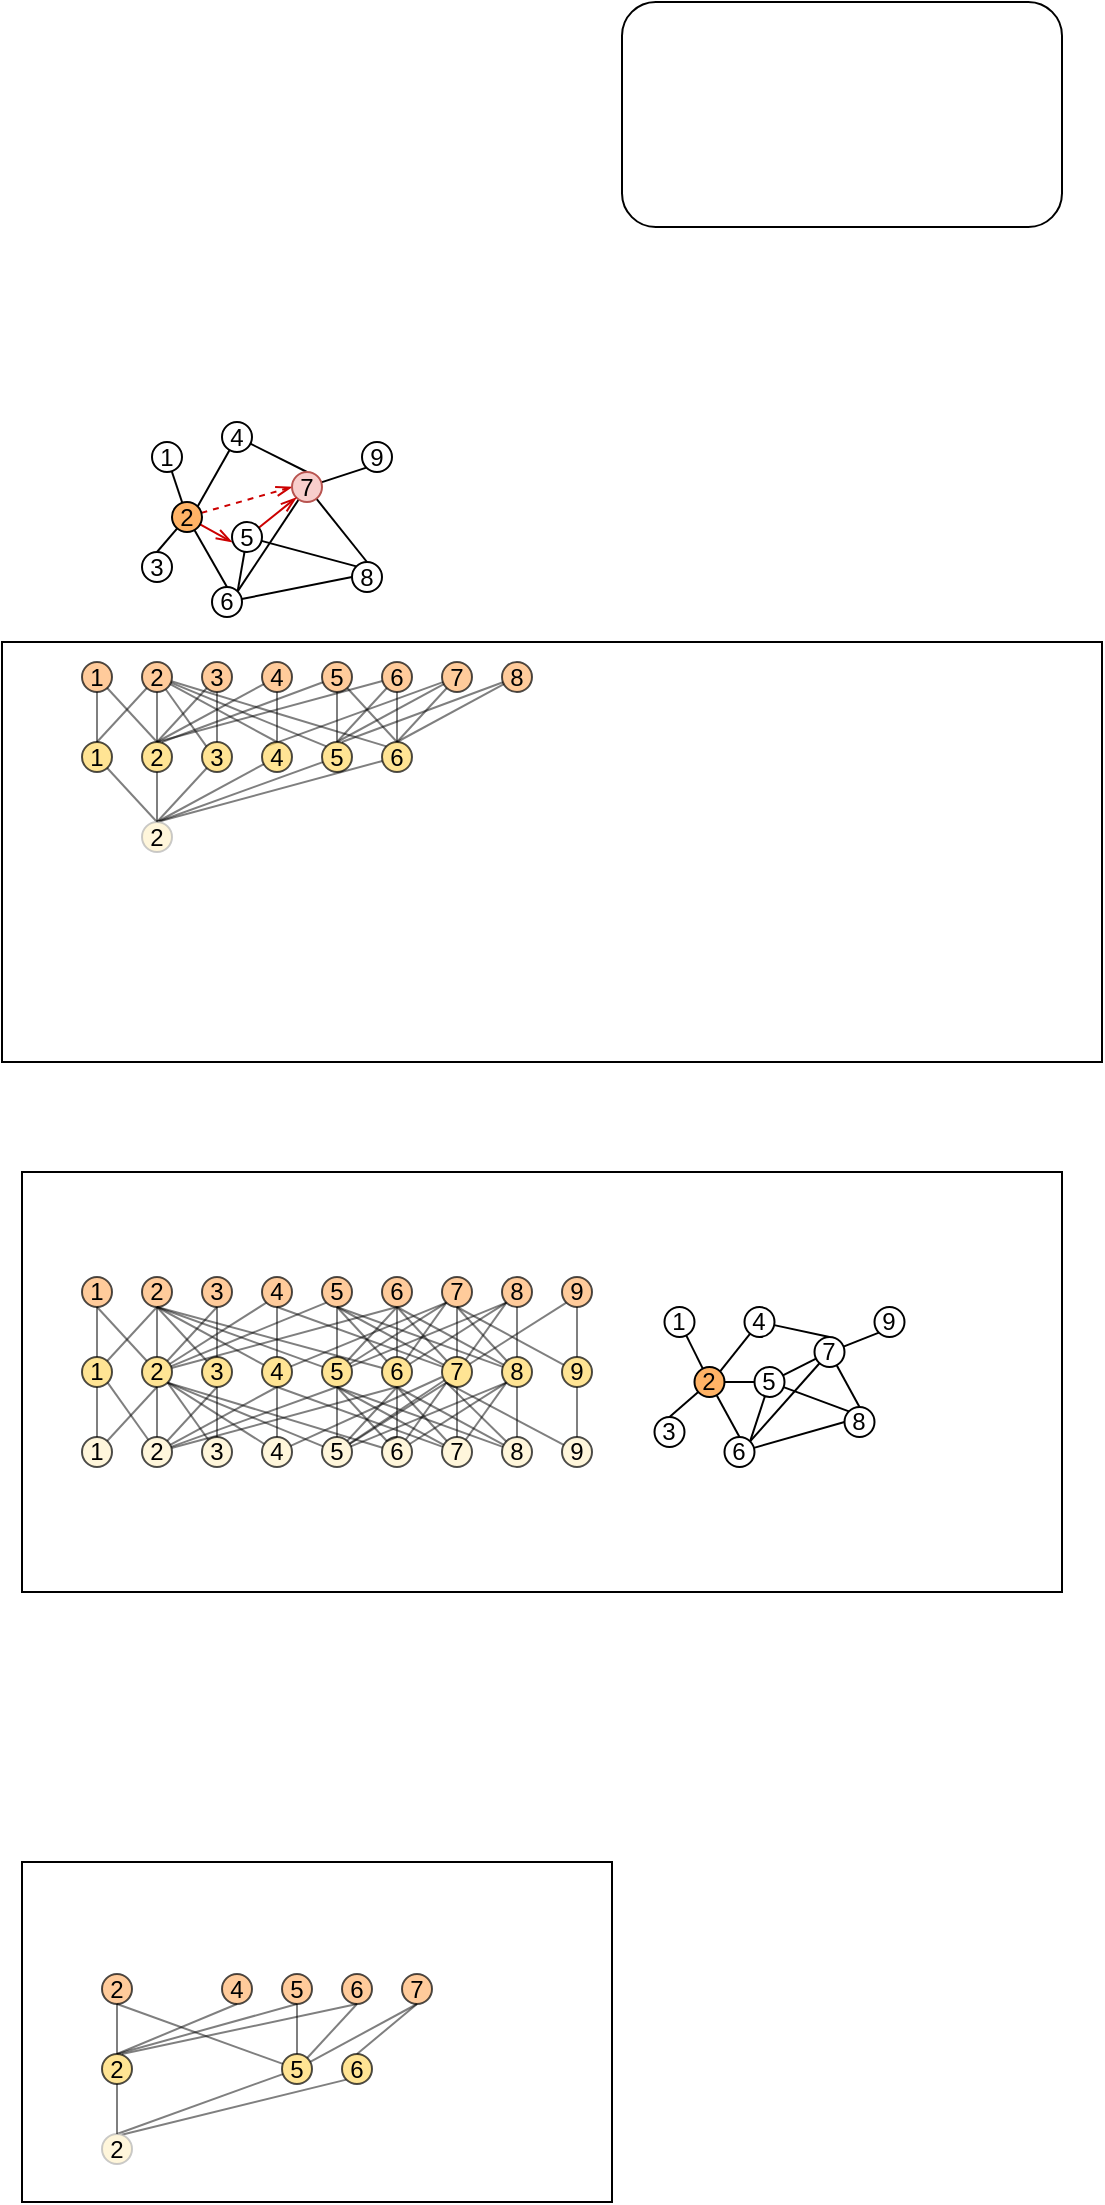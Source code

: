 <mxfile version="26.0.16" pages="2">
  <diagram name="第 1 页" id="LxelXvVXPiTQqQ4sb4Tv">
    <mxGraphModel grid="1" page="1" gridSize="10" guides="1" tooltips="1" connect="1" arrows="1" fold="1" pageScale="1" pageWidth="827" pageHeight="1169" math="0" shadow="0">
      <root>
        <mxCell id="0" />
        <mxCell id="1" parent="0" />
        <mxCell id="KuxwwfLe9ZElaLR2S34V-271" value="" style="rounded=0;whiteSpace=wrap;html=1;fontFamily=Helvetica;fontSize=11;fontColor=default;labelBackgroundColor=default;" parent="1" vertex="1">
          <mxGeometry x="40" y="790" width="295" height="170" as="geometry" />
        </mxCell>
        <mxCell id="KuxwwfLe9ZElaLR2S34V-270" value="" style="rounded=0;whiteSpace=wrap;html=1;fontFamily=Helvetica;fontSize=11;fontColor=default;labelBackgroundColor=default;" parent="1" vertex="1">
          <mxGeometry x="40" y="445" width="520" height="210" as="geometry" />
        </mxCell>
        <mxCell id="KuxwwfLe9ZElaLR2S34V-267" value="" style="rounded=0;whiteSpace=wrap;html=1;fontFamily=Helvetica;fontSize=11;fontColor=default;labelBackgroundColor=default;" parent="1" vertex="1">
          <mxGeometry x="30" y="180" width="550" height="210" as="geometry" />
        </mxCell>
        <mxCell id="KuxwwfLe9ZElaLR2S34V-265" value="" style="rounded=1;whiteSpace=wrap;html=1;fontFamily=Helvetica;fontSize=11;fontColor=default;labelBackgroundColor=default;" parent="1" vertex="1">
          <mxGeometry x="340" y="-140" width="220" height="112.5" as="geometry" />
        </mxCell>
        <mxCell id="KuxwwfLe9ZElaLR2S34V-13" style="edgeStyle=none;rounded=0;orthogonalLoop=1;jettySize=auto;html=1;entryX=0.5;entryY=0;entryDx=0;entryDy=0;strokeColor=default;align=center;verticalAlign=middle;fontFamily=Helvetica;fontSize=11;fontColor=default;labelBackgroundColor=default;endArrow=none;endFill=0;" parent="1" source="KuxwwfLe9ZElaLR2S34V-1" target="KuxwwfLe9ZElaLR2S34V-6" edge="1">
          <mxGeometry relative="1" as="geometry" />
        </mxCell>
        <mxCell id="KuxwwfLe9ZElaLR2S34V-14" style="edgeStyle=none;rounded=0;orthogonalLoop=1;jettySize=auto;html=1;entryX=0.5;entryY=0;entryDx=0;entryDy=0;strokeColor=default;align=center;verticalAlign=middle;fontFamily=Helvetica;fontSize=11;fontColor=default;labelBackgroundColor=default;endArrow=none;endFill=0;" parent="1" source="KuxwwfLe9ZElaLR2S34V-1" target="KuxwwfLe9ZElaLR2S34V-7" edge="1">
          <mxGeometry relative="1" as="geometry" />
        </mxCell>
        <mxCell id="rmCnp-xHdP0OK2ies1rB-6" style="rounded=0;orthogonalLoop=1;jettySize=auto;html=1;entryX=0;entryY=0.667;entryDx=0;entryDy=0;endArrow=openThin;endFill=0;entryPerimeter=0;strokeColor=#CC0000;" parent="1" source="KuxwwfLe9ZElaLR2S34V-1" target="KuxwwfLe9ZElaLR2S34V-4" edge="1">
          <mxGeometry relative="1" as="geometry" />
        </mxCell>
        <mxCell id="rmCnp-xHdP0OK2ies1rB-10" style="edgeStyle=none;rounded=0;orthogonalLoop=1;jettySize=auto;html=1;entryX=0;entryY=0.5;entryDx=0;entryDy=0;endArrow=openThin;endFill=0;dashed=1;strokeColor=#CC0000;" parent="1" source="KuxwwfLe9ZElaLR2S34V-1" target="KuxwwfLe9ZElaLR2S34V-3" edge="1">
          <mxGeometry relative="1" as="geometry" />
        </mxCell>
        <mxCell id="KuxwwfLe9ZElaLR2S34V-1" value="2" style="ellipse;whiteSpace=wrap;html=1;aspect=fixed;fillColor=#FFB366;" parent="1" vertex="1">
          <mxGeometry x="115" y="110" width="15" height="15" as="geometry" />
        </mxCell>
        <mxCell id="KuxwwfLe9ZElaLR2S34V-12" style="edgeStyle=none;rounded=0;orthogonalLoop=1;jettySize=auto;html=1;entryX=1;entryY=0;entryDx=0;entryDy=0;strokeColor=default;align=center;verticalAlign=middle;fontFamily=Helvetica;fontSize=11;fontColor=default;labelBackgroundColor=default;endArrow=none;endFill=0;" parent="1" source="KuxwwfLe9ZElaLR2S34V-2" target="KuxwwfLe9ZElaLR2S34V-1" edge="1">
          <mxGeometry relative="1" as="geometry" />
        </mxCell>
        <mxCell id="KuxwwfLe9ZElaLR2S34V-17" style="edgeStyle=none;rounded=0;orthogonalLoop=1;jettySize=auto;html=1;entryX=0.5;entryY=0;entryDx=0;entryDy=0;strokeColor=default;align=center;verticalAlign=middle;fontFamily=Helvetica;fontSize=11;fontColor=default;labelBackgroundColor=default;endArrow=none;endFill=0;" parent="1" source="KuxwwfLe9ZElaLR2S34V-2" target="KuxwwfLe9ZElaLR2S34V-3" edge="1">
          <mxGeometry relative="1" as="geometry" />
        </mxCell>
        <mxCell id="KuxwwfLe9ZElaLR2S34V-2" value="4" style="ellipse;whiteSpace=wrap;html=1;aspect=fixed;" parent="1" vertex="1">
          <mxGeometry x="140" y="70" width="15" height="15" as="geometry" />
        </mxCell>
        <mxCell id="KuxwwfLe9ZElaLR2S34V-21" style="edgeStyle=none;rounded=0;orthogonalLoop=1;jettySize=auto;html=1;entryX=0.5;entryY=0;entryDx=0;entryDy=0;strokeColor=default;align=center;verticalAlign=middle;fontFamily=Helvetica;fontSize=11;fontColor=default;labelBackgroundColor=default;endArrow=none;endFill=0;" parent="1" source="KuxwwfLe9ZElaLR2S34V-3" target="KuxwwfLe9ZElaLR2S34V-8" edge="1">
          <mxGeometry relative="1" as="geometry" />
        </mxCell>
        <mxCell id="KuxwwfLe9ZElaLR2S34V-22" style="edgeStyle=none;rounded=0;orthogonalLoop=1;jettySize=auto;html=1;entryX=0;entryY=1;entryDx=0;entryDy=0;strokeColor=default;align=center;verticalAlign=middle;fontFamily=Helvetica;fontSize=11;fontColor=default;labelBackgroundColor=default;endArrow=none;endFill=0;" parent="1" source="KuxwwfLe9ZElaLR2S34V-3" target="KuxwwfLe9ZElaLR2S34V-9" edge="1">
          <mxGeometry relative="1" as="geometry" />
        </mxCell>
        <mxCell id="KuxwwfLe9ZElaLR2S34V-23" style="edgeStyle=none;rounded=0;orthogonalLoop=1;jettySize=auto;html=1;entryX=1;entryY=0;entryDx=0;entryDy=0;strokeColor=default;align=center;verticalAlign=middle;fontFamily=Helvetica;fontSize=11;fontColor=default;labelBackgroundColor=default;endArrow=none;endFill=0;" parent="1" source="KuxwwfLe9ZElaLR2S34V-3" target="KuxwwfLe9ZElaLR2S34V-7" edge="1">
          <mxGeometry relative="1" as="geometry" />
        </mxCell>
        <mxCell id="KuxwwfLe9ZElaLR2S34V-3" value="7" style="ellipse;whiteSpace=wrap;html=1;aspect=fixed;fillColor=#f8cecc;strokeColor=#b85450;" parent="1" vertex="1">
          <mxGeometry x="175" y="95" width="15" height="15" as="geometry" />
        </mxCell>
        <mxCell id="KuxwwfLe9ZElaLR2S34V-18" style="edgeStyle=none;rounded=0;orthogonalLoop=1;jettySize=auto;html=1;entryX=1;entryY=0;entryDx=0;entryDy=0;strokeColor=default;align=center;verticalAlign=middle;fontFamily=Helvetica;fontSize=11;fontColor=default;labelBackgroundColor=default;endArrow=none;endFill=0;" parent="1" source="KuxwwfLe9ZElaLR2S34V-4" target="KuxwwfLe9ZElaLR2S34V-7" edge="1">
          <mxGeometry relative="1" as="geometry" />
        </mxCell>
        <mxCell id="KuxwwfLe9ZElaLR2S34V-20" style="edgeStyle=none;rounded=0;orthogonalLoop=1;jettySize=auto;html=1;entryX=0;entryY=0;entryDx=0;entryDy=0;strokeColor=default;align=center;verticalAlign=middle;fontFamily=Helvetica;fontSize=11;fontColor=default;labelBackgroundColor=default;endArrow=none;endFill=0;" parent="1" source="KuxwwfLe9ZElaLR2S34V-4" target="KuxwwfLe9ZElaLR2S34V-8" edge="1">
          <mxGeometry relative="1" as="geometry" />
        </mxCell>
        <mxCell id="rmCnp-xHdP0OK2ies1rB-8" style="rounded=0;orthogonalLoop=1;jettySize=auto;html=1;entryX=0;entryY=1;entryDx=0;entryDy=0;endArrow=openThin;endFill=0;strokeColor=#CC0000;" parent="1" source="KuxwwfLe9ZElaLR2S34V-4" target="KuxwwfLe9ZElaLR2S34V-3" edge="1">
          <mxGeometry relative="1" as="geometry" />
        </mxCell>
        <mxCell id="KuxwwfLe9ZElaLR2S34V-4" value="5" style="ellipse;whiteSpace=wrap;html=1;aspect=fixed;" parent="1" vertex="1">
          <mxGeometry x="145" y="120" width="15" height="15" as="geometry" />
        </mxCell>
        <mxCell id="KuxwwfLe9ZElaLR2S34V-11" style="edgeStyle=none;rounded=0;orthogonalLoop=1;jettySize=auto;html=1;strokeColor=default;align=center;verticalAlign=middle;fontFamily=Helvetica;fontSize=11;fontColor=default;labelBackgroundColor=default;endArrow=none;endFill=0;" parent="1" source="KuxwwfLe9ZElaLR2S34V-5" target="KuxwwfLe9ZElaLR2S34V-1" edge="1">
          <mxGeometry relative="1" as="geometry" />
        </mxCell>
        <mxCell id="KuxwwfLe9ZElaLR2S34V-5" value="1" style="ellipse;whiteSpace=wrap;html=1;aspect=fixed;" parent="1" vertex="1">
          <mxGeometry x="105" y="80" width="15" height="15" as="geometry" />
        </mxCell>
        <mxCell id="KuxwwfLe9ZElaLR2S34V-6" value="3" style="ellipse;whiteSpace=wrap;html=1;aspect=fixed;" parent="1" vertex="1">
          <mxGeometry x="100" y="135" width="15" height="15" as="geometry" />
        </mxCell>
        <mxCell id="KuxwwfLe9ZElaLR2S34V-19" style="edgeStyle=none;rounded=0;orthogonalLoop=1;jettySize=auto;html=1;entryX=0;entryY=0.5;entryDx=0;entryDy=0;strokeColor=default;align=center;verticalAlign=middle;fontFamily=Helvetica;fontSize=11;fontColor=default;labelBackgroundColor=default;endArrow=none;endFill=0;" parent="1" source="KuxwwfLe9ZElaLR2S34V-7" target="KuxwwfLe9ZElaLR2S34V-8" edge="1">
          <mxGeometry relative="1" as="geometry" />
        </mxCell>
        <mxCell id="KuxwwfLe9ZElaLR2S34V-7" value="6" style="ellipse;whiteSpace=wrap;html=1;aspect=fixed;" parent="1" vertex="1">
          <mxGeometry x="135" y="152.5" width="15" height="15" as="geometry" />
        </mxCell>
        <mxCell id="KuxwwfLe9ZElaLR2S34V-8" value="8" style="ellipse;whiteSpace=wrap;html=1;aspect=fixed;" parent="1" vertex="1">
          <mxGeometry x="205" y="140" width="15" height="15" as="geometry" />
        </mxCell>
        <mxCell id="KuxwwfLe9ZElaLR2S34V-9" value="9" style="ellipse;whiteSpace=wrap;html=1;aspect=fixed;" parent="1" vertex="1">
          <mxGeometry x="210" y="80" width="15" height="15" as="geometry" />
        </mxCell>
        <mxCell id="KuxwwfLe9ZElaLR2S34V-45" style="edgeStyle=none;rounded=0;orthogonalLoop=1;jettySize=auto;html=1;entryX=0.5;entryY=0;entryDx=0;entryDy=0;strokeColor=default;align=center;verticalAlign=middle;fontFamily=Helvetica;fontSize=11;fontColor=default;labelBackgroundColor=default;endArrow=none;endFill=0;opacity=50;" parent="1" source="KuxwwfLe9ZElaLR2S34V-24" target="KuxwwfLe9ZElaLR2S34V-32" edge="1">
          <mxGeometry relative="1" as="geometry" />
        </mxCell>
        <mxCell id="KuxwwfLe9ZElaLR2S34V-46" style="edgeStyle=none;rounded=0;orthogonalLoop=1;jettySize=auto;html=1;entryX=0.5;entryY=0;entryDx=0;entryDy=0;strokeColor=default;align=center;verticalAlign=middle;fontFamily=Helvetica;fontSize=11;fontColor=default;labelBackgroundColor=default;endArrow=none;endFill=0;opacity=50;" parent="1" source="KuxwwfLe9ZElaLR2S34V-24" target="KuxwwfLe9ZElaLR2S34V-33" edge="1">
          <mxGeometry relative="1" as="geometry" />
        </mxCell>
        <mxCell id="KuxwwfLe9ZElaLR2S34V-24" value="1" style="ellipse;whiteSpace=wrap;html=1;aspect=fixed;opacity=70;fillColor=#FFB570;" parent="1" vertex="1">
          <mxGeometry x="70" y="190" width="15" height="15" as="geometry" />
        </mxCell>
        <mxCell id="KuxwwfLe9ZElaLR2S34V-47" style="edgeStyle=none;rounded=0;orthogonalLoop=1;jettySize=auto;html=1;entryX=0.5;entryY=0;entryDx=0;entryDy=0;strokeColor=default;align=center;verticalAlign=middle;fontFamily=Helvetica;fontSize=11;fontColor=default;labelBackgroundColor=default;endArrow=none;endFill=0;opacity=50;" parent="1" source="KuxwwfLe9ZElaLR2S34V-25" target="KuxwwfLe9ZElaLR2S34V-32" edge="1">
          <mxGeometry relative="1" as="geometry" />
        </mxCell>
        <mxCell id="KuxwwfLe9ZElaLR2S34V-48" style="edgeStyle=none;rounded=0;orthogonalLoop=1;jettySize=auto;html=1;entryX=0.5;entryY=0;entryDx=0;entryDy=0;strokeColor=default;align=center;verticalAlign=middle;fontFamily=Helvetica;fontSize=11;fontColor=default;labelBackgroundColor=default;endArrow=none;endFill=0;opacity=50;" parent="1" source="KuxwwfLe9ZElaLR2S34V-25" target="KuxwwfLe9ZElaLR2S34V-33" edge="1">
          <mxGeometry relative="1" as="geometry" />
        </mxCell>
        <mxCell id="KuxwwfLe9ZElaLR2S34V-49" style="edgeStyle=none;rounded=0;orthogonalLoop=1;jettySize=auto;html=1;entryX=0;entryY=0;entryDx=0;entryDy=0;strokeColor=default;align=center;verticalAlign=middle;fontFamily=Helvetica;fontSize=11;fontColor=default;labelBackgroundColor=default;endArrow=none;endFill=0;opacity=50;" parent="1" source="KuxwwfLe9ZElaLR2S34V-25" target="KuxwwfLe9ZElaLR2S34V-34" edge="1">
          <mxGeometry relative="1" as="geometry" />
        </mxCell>
        <mxCell id="KuxwwfLe9ZElaLR2S34V-50" style="edgeStyle=none;rounded=0;orthogonalLoop=1;jettySize=auto;html=1;entryX=0.5;entryY=0;entryDx=0;entryDy=0;strokeColor=default;align=center;verticalAlign=middle;fontFamily=Helvetica;fontSize=11;fontColor=default;labelBackgroundColor=default;endArrow=none;endFill=0;opacity=50;" parent="1" source="KuxwwfLe9ZElaLR2S34V-25" target="KuxwwfLe9ZElaLR2S34V-35" edge="1">
          <mxGeometry relative="1" as="geometry" />
        </mxCell>
        <mxCell id="KuxwwfLe9ZElaLR2S34V-51" style="edgeStyle=none;rounded=0;orthogonalLoop=1;jettySize=auto;html=1;entryX=0;entryY=0;entryDx=0;entryDy=0;strokeColor=default;align=center;verticalAlign=middle;fontFamily=Helvetica;fontSize=11;fontColor=default;labelBackgroundColor=default;endArrow=none;endFill=0;opacity=50;" parent="1" source="KuxwwfLe9ZElaLR2S34V-25" target="KuxwwfLe9ZElaLR2S34V-36" edge="1">
          <mxGeometry relative="1" as="geometry" />
        </mxCell>
        <mxCell id="KuxwwfLe9ZElaLR2S34V-52" style="edgeStyle=none;rounded=0;orthogonalLoop=1;jettySize=auto;html=1;entryX=0;entryY=0;entryDx=0;entryDy=0;strokeColor=default;align=center;verticalAlign=middle;fontFamily=Helvetica;fontSize=11;fontColor=default;labelBackgroundColor=default;endArrow=none;endFill=0;opacity=50;" parent="1" source="KuxwwfLe9ZElaLR2S34V-25" target="KuxwwfLe9ZElaLR2S34V-37" edge="1">
          <mxGeometry relative="1" as="geometry" />
        </mxCell>
        <mxCell id="KuxwwfLe9ZElaLR2S34V-25" value="2" style="ellipse;whiteSpace=wrap;html=1;aspect=fixed;opacity=70;fillColor=#FFB570;" parent="1" vertex="1">
          <mxGeometry x="100" y="190" width="15" height="15" as="geometry" />
        </mxCell>
        <mxCell id="KuxwwfLe9ZElaLR2S34V-53" style="edgeStyle=none;rounded=0;orthogonalLoop=1;jettySize=auto;html=1;entryX=0.5;entryY=0;entryDx=0;entryDy=0;strokeColor=default;align=center;verticalAlign=middle;fontFamily=Helvetica;fontSize=11;fontColor=default;labelBackgroundColor=default;endArrow=none;endFill=0;opacity=50;" parent="1" source="KuxwwfLe9ZElaLR2S34V-26" target="KuxwwfLe9ZElaLR2S34V-33" edge="1">
          <mxGeometry relative="1" as="geometry" />
        </mxCell>
        <mxCell id="KuxwwfLe9ZElaLR2S34V-54" style="edgeStyle=none;rounded=0;orthogonalLoop=1;jettySize=auto;html=1;strokeColor=default;align=center;verticalAlign=middle;fontFamily=Helvetica;fontSize=11;fontColor=default;labelBackgroundColor=default;endArrow=none;endFill=0;opacity=50;" parent="1" source="KuxwwfLe9ZElaLR2S34V-26" target="KuxwwfLe9ZElaLR2S34V-34" edge="1">
          <mxGeometry relative="1" as="geometry" />
        </mxCell>
        <mxCell id="KuxwwfLe9ZElaLR2S34V-26" value="3" style="ellipse;whiteSpace=wrap;html=1;aspect=fixed;opacity=70;fillColor=#FFB570;" parent="1" vertex="1">
          <mxGeometry x="130" y="190" width="15" height="15" as="geometry" />
        </mxCell>
        <mxCell id="KuxwwfLe9ZElaLR2S34V-55" style="edgeStyle=none;rounded=0;orthogonalLoop=1;jettySize=auto;html=1;entryX=0.5;entryY=0;entryDx=0;entryDy=0;strokeColor=default;align=center;verticalAlign=middle;fontFamily=Helvetica;fontSize=11;fontColor=default;labelBackgroundColor=default;endArrow=none;endFill=0;opacity=50;" parent="1" source="KuxwwfLe9ZElaLR2S34V-27" target="KuxwwfLe9ZElaLR2S34V-33" edge="1">
          <mxGeometry relative="1" as="geometry" />
        </mxCell>
        <mxCell id="KuxwwfLe9ZElaLR2S34V-56" style="edgeStyle=none;rounded=0;orthogonalLoop=1;jettySize=auto;html=1;entryX=0.5;entryY=0;entryDx=0;entryDy=0;strokeColor=default;align=center;verticalAlign=middle;fontFamily=Helvetica;fontSize=11;fontColor=default;labelBackgroundColor=default;endArrow=none;endFill=0;opacity=50;" parent="1" source="KuxwwfLe9ZElaLR2S34V-27" target="KuxwwfLe9ZElaLR2S34V-35" edge="1">
          <mxGeometry relative="1" as="geometry" />
        </mxCell>
        <mxCell id="KuxwwfLe9ZElaLR2S34V-27" value="4" style="ellipse;whiteSpace=wrap;html=1;aspect=fixed;opacity=70;fillColor=#FFB570;" parent="1" vertex="1">
          <mxGeometry x="160" y="190" width="15" height="15" as="geometry" />
        </mxCell>
        <mxCell id="KuxwwfLe9ZElaLR2S34V-57" style="edgeStyle=none;rounded=0;orthogonalLoop=1;jettySize=auto;html=1;strokeColor=default;align=center;verticalAlign=middle;fontFamily=Helvetica;fontSize=11;fontColor=default;labelBackgroundColor=default;endArrow=none;endFill=0;opacity=50;" parent="1" source="KuxwwfLe9ZElaLR2S34V-28" edge="1">
          <mxGeometry relative="1" as="geometry">
            <mxPoint x="110" y="230" as="targetPoint" />
          </mxGeometry>
        </mxCell>
        <mxCell id="KuxwwfLe9ZElaLR2S34V-58" style="edgeStyle=none;rounded=0;orthogonalLoop=1;jettySize=auto;html=1;strokeColor=default;align=center;verticalAlign=middle;fontFamily=Helvetica;fontSize=11;fontColor=default;labelBackgroundColor=default;endArrow=none;endFill=0;opacity=50;" parent="1" source="KuxwwfLe9ZElaLR2S34V-28" target="KuxwwfLe9ZElaLR2S34V-36" edge="1">
          <mxGeometry relative="1" as="geometry" />
        </mxCell>
        <mxCell id="KuxwwfLe9ZElaLR2S34V-59" style="edgeStyle=none;rounded=0;orthogonalLoop=1;jettySize=auto;html=1;entryX=0.5;entryY=0;entryDx=0;entryDy=0;strokeColor=default;align=center;verticalAlign=middle;fontFamily=Helvetica;fontSize=11;fontColor=default;labelBackgroundColor=default;endArrow=none;endFill=0;opacity=50;" parent="1" source="KuxwwfLe9ZElaLR2S34V-28" target="KuxwwfLe9ZElaLR2S34V-37" edge="1">
          <mxGeometry relative="1" as="geometry" />
        </mxCell>
        <mxCell id="KuxwwfLe9ZElaLR2S34V-28" value="5" style="ellipse;whiteSpace=wrap;html=1;aspect=fixed;opacity=70;fillColor=#FFB570;" parent="1" vertex="1">
          <mxGeometry x="190" y="190" width="15" height="15" as="geometry" />
        </mxCell>
        <mxCell id="KuxwwfLe9ZElaLR2S34V-60" style="edgeStyle=none;rounded=0;orthogonalLoop=1;jettySize=auto;html=1;entryX=0.5;entryY=0;entryDx=0;entryDy=0;strokeColor=default;align=center;verticalAlign=middle;fontFamily=Helvetica;fontSize=11;fontColor=default;labelBackgroundColor=default;endArrow=none;endFill=0;opacity=50;" parent="1" source="KuxwwfLe9ZElaLR2S34V-29" target="KuxwwfLe9ZElaLR2S34V-33" edge="1">
          <mxGeometry relative="1" as="geometry" />
        </mxCell>
        <mxCell id="KuxwwfLe9ZElaLR2S34V-61" style="edgeStyle=none;rounded=0;orthogonalLoop=1;jettySize=auto;html=1;entryX=0.5;entryY=0;entryDx=0;entryDy=0;strokeColor=default;align=center;verticalAlign=middle;fontFamily=Helvetica;fontSize=11;fontColor=default;labelBackgroundColor=default;endArrow=none;endFill=0;opacity=50;" parent="1" source="KuxwwfLe9ZElaLR2S34V-29" target="KuxwwfLe9ZElaLR2S34V-36" edge="1">
          <mxGeometry relative="1" as="geometry" />
        </mxCell>
        <mxCell id="KuxwwfLe9ZElaLR2S34V-62" style="edgeStyle=none;rounded=0;orthogonalLoop=1;jettySize=auto;html=1;entryX=0.5;entryY=0;entryDx=0;entryDy=0;strokeColor=default;align=center;verticalAlign=middle;fontFamily=Helvetica;fontSize=11;fontColor=default;labelBackgroundColor=default;endArrow=none;endFill=0;opacity=50;" parent="1" source="KuxwwfLe9ZElaLR2S34V-29" target="KuxwwfLe9ZElaLR2S34V-37" edge="1">
          <mxGeometry relative="1" as="geometry" />
        </mxCell>
        <mxCell id="KuxwwfLe9ZElaLR2S34V-29" value="6" style="ellipse;whiteSpace=wrap;html=1;aspect=fixed;opacity=70;fillColor=#FFB570;" parent="1" vertex="1">
          <mxGeometry x="220" y="190" width="15" height="15" as="geometry" />
        </mxCell>
        <mxCell id="KuxwwfLe9ZElaLR2S34V-63" style="edgeStyle=none;rounded=0;orthogonalLoop=1;jettySize=auto;html=1;entryX=0;entryY=0;entryDx=0;entryDy=0;strokeColor=default;align=center;verticalAlign=middle;fontFamily=Helvetica;fontSize=11;fontColor=default;labelBackgroundColor=default;endArrow=none;endFill=0;opacity=50;" parent="1" source="KuxwwfLe9ZElaLR2S34V-30" target="KuxwwfLe9ZElaLR2S34V-35" edge="1">
          <mxGeometry relative="1" as="geometry" />
        </mxCell>
        <mxCell id="KuxwwfLe9ZElaLR2S34V-64" style="edgeStyle=none;rounded=0;orthogonalLoop=1;jettySize=auto;html=1;entryX=0.5;entryY=0;entryDx=0;entryDy=0;strokeColor=default;align=center;verticalAlign=middle;fontFamily=Helvetica;fontSize=11;fontColor=default;labelBackgroundColor=default;endArrow=none;endFill=0;opacity=50;" parent="1" source="KuxwwfLe9ZElaLR2S34V-30" target="KuxwwfLe9ZElaLR2S34V-36" edge="1">
          <mxGeometry relative="1" as="geometry" />
        </mxCell>
        <mxCell id="KuxwwfLe9ZElaLR2S34V-65" style="edgeStyle=none;rounded=0;orthogonalLoop=1;jettySize=auto;html=1;entryX=0.5;entryY=0;entryDx=0;entryDy=0;strokeColor=default;align=center;verticalAlign=middle;fontFamily=Helvetica;fontSize=11;fontColor=default;labelBackgroundColor=default;endArrow=none;endFill=0;opacity=50;" parent="1" source="KuxwwfLe9ZElaLR2S34V-30" target="KuxwwfLe9ZElaLR2S34V-37" edge="1">
          <mxGeometry relative="1" as="geometry" />
        </mxCell>
        <mxCell id="KuxwwfLe9ZElaLR2S34V-30" value="7" style="ellipse;whiteSpace=wrap;html=1;aspect=fixed;opacity=70;fillColor=#FFB570;" parent="1" vertex="1">
          <mxGeometry x="250" y="190" width="15" height="15" as="geometry" />
        </mxCell>
        <mxCell id="KuxwwfLe9ZElaLR2S34V-66" style="edgeStyle=none;rounded=0;orthogonalLoop=1;jettySize=auto;html=1;strokeColor=default;align=center;verticalAlign=middle;fontFamily=Helvetica;fontSize=11;fontColor=default;labelBackgroundColor=default;endArrow=none;endFill=0;opacity=50;" parent="1" source="KuxwwfLe9ZElaLR2S34V-31" edge="1">
          <mxGeometry relative="1" as="geometry">
            <mxPoint x="200" y="230" as="targetPoint" />
          </mxGeometry>
        </mxCell>
        <mxCell id="KuxwwfLe9ZElaLR2S34V-67" style="edgeStyle=none;rounded=0;orthogonalLoop=1;jettySize=auto;html=1;entryX=0.5;entryY=0;entryDx=0;entryDy=0;strokeColor=default;align=center;verticalAlign=middle;fontFamily=Helvetica;fontSize=11;fontColor=default;labelBackgroundColor=default;endArrow=none;endFill=0;opacity=50;" parent="1" source="KuxwwfLe9ZElaLR2S34V-31" target="KuxwwfLe9ZElaLR2S34V-37" edge="1">
          <mxGeometry relative="1" as="geometry" />
        </mxCell>
        <mxCell id="KuxwwfLe9ZElaLR2S34V-31" value="8" style="ellipse;whiteSpace=wrap;html=1;aspect=fixed;opacity=70;fillColor=#FFB570;" parent="1" vertex="1">
          <mxGeometry x="280" y="190" width="15" height="15" as="geometry" />
        </mxCell>
        <mxCell id="KuxwwfLe9ZElaLR2S34V-39" style="edgeStyle=none;rounded=0;orthogonalLoop=1;jettySize=auto;html=1;entryX=0.5;entryY=0;entryDx=0;entryDy=0;strokeColor=default;align=center;verticalAlign=middle;fontFamily=Helvetica;fontSize=11;fontColor=default;labelBackgroundColor=default;endArrow=none;endFill=0;opacity=50;" parent="1" source="KuxwwfLe9ZElaLR2S34V-32" target="KuxwwfLe9ZElaLR2S34V-38" edge="1">
          <mxGeometry relative="1" as="geometry" />
        </mxCell>
        <mxCell id="KuxwwfLe9ZElaLR2S34V-32" value="1" style="ellipse;whiteSpace=wrap;html=1;aspect=fixed;opacity=70;fillColor=#FFD966;" parent="1" vertex="1">
          <mxGeometry x="70" y="230" width="15" height="15" as="geometry" />
        </mxCell>
        <mxCell id="KuxwwfLe9ZElaLR2S34V-33" value="2" style="ellipse;whiteSpace=wrap;html=1;aspect=fixed;opacity=70;fillColor=#FFD966;" parent="1" vertex="1">
          <mxGeometry x="100" y="230" width="15" height="15" as="geometry" />
        </mxCell>
        <mxCell id="KuxwwfLe9ZElaLR2S34V-41" style="edgeStyle=none;rounded=0;orthogonalLoop=1;jettySize=auto;html=1;entryX=0.5;entryY=0;entryDx=0;entryDy=0;strokeColor=default;align=center;verticalAlign=middle;fontFamily=Helvetica;fontSize=11;fontColor=default;labelBackgroundColor=default;endArrow=none;endFill=0;opacity=50;" parent="1" source="KuxwwfLe9ZElaLR2S34V-34" target="KuxwwfLe9ZElaLR2S34V-38" edge="1">
          <mxGeometry relative="1" as="geometry" />
        </mxCell>
        <mxCell id="KuxwwfLe9ZElaLR2S34V-34" value="3" style="ellipse;whiteSpace=wrap;html=1;aspect=fixed;opacity=70;fillColor=#FFD966;" parent="1" vertex="1">
          <mxGeometry x="130" y="230" width="15" height="15" as="geometry" />
        </mxCell>
        <mxCell id="KuxwwfLe9ZElaLR2S34V-42" style="edgeStyle=none;rounded=0;orthogonalLoop=1;jettySize=auto;html=1;entryX=0.5;entryY=0;entryDx=0;entryDy=0;strokeColor=default;align=center;verticalAlign=middle;fontFamily=Helvetica;fontSize=11;fontColor=default;labelBackgroundColor=default;endArrow=none;endFill=0;opacity=50;" parent="1" source="KuxwwfLe9ZElaLR2S34V-35" target="KuxwwfLe9ZElaLR2S34V-38" edge="1">
          <mxGeometry relative="1" as="geometry" />
        </mxCell>
        <mxCell id="KuxwwfLe9ZElaLR2S34V-35" value="4" style="ellipse;whiteSpace=wrap;html=1;aspect=fixed;opacity=70;fillColor=#FFD966;" parent="1" vertex="1">
          <mxGeometry x="160" y="230" width="15" height="15" as="geometry" />
        </mxCell>
        <mxCell id="KuxwwfLe9ZElaLR2S34V-43" style="edgeStyle=none;rounded=0;orthogonalLoop=1;jettySize=auto;html=1;entryX=0.5;entryY=0;entryDx=0;entryDy=0;strokeColor=default;align=center;verticalAlign=middle;fontFamily=Helvetica;fontSize=11;fontColor=default;labelBackgroundColor=default;endArrow=none;endFill=0;opacity=50;" parent="1" source="KuxwwfLe9ZElaLR2S34V-36" target="KuxwwfLe9ZElaLR2S34V-38" edge="1">
          <mxGeometry relative="1" as="geometry" />
        </mxCell>
        <mxCell id="KuxwwfLe9ZElaLR2S34V-36" value="5" style="ellipse;whiteSpace=wrap;html=1;aspect=fixed;opacity=70;fillColor=#FFD966;" parent="1" vertex="1">
          <mxGeometry x="190" y="230" width="15" height="15" as="geometry" />
        </mxCell>
        <mxCell id="KuxwwfLe9ZElaLR2S34V-44" style="edgeStyle=none;rounded=0;orthogonalLoop=1;jettySize=auto;html=1;entryX=0.5;entryY=0;entryDx=0;entryDy=0;strokeColor=default;align=center;verticalAlign=middle;fontFamily=Helvetica;fontSize=11;fontColor=default;labelBackgroundColor=default;endArrow=none;endFill=0;opacity=50;" parent="1" source="KuxwwfLe9ZElaLR2S34V-37" target="KuxwwfLe9ZElaLR2S34V-38" edge="1">
          <mxGeometry relative="1" as="geometry" />
        </mxCell>
        <mxCell id="KuxwwfLe9ZElaLR2S34V-37" value="6" style="ellipse;whiteSpace=wrap;html=1;aspect=fixed;opacity=70;fillColor=#FFD966;" parent="1" vertex="1">
          <mxGeometry x="220" y="230" width="15" height="15" as="geometry" />
        </mxCell>
        <mxCell id="KuxwwfLe9ZElaLR2S34V-38" value="2" style="ellipse;whiteSpace=wrap;html=1;aspect=fixed;opacity=70;strokeColor=#B3B3B3;fillColor=#FFF2CC;" parent="1" vertex="1">
          <mxGeometry x="100" y="270" width="15" height="15" as="geometry" />
        </mxCell>
        <mxCell id="KuxwwfLe9ZElaLR2S34V-40" style="edgeStyle=none;rounded=0;orthogonalLoop=1;jettySize=auto;html=1;entryX=0.5;entryY=0;entryDx=0;entryDy=0;strokeColor=default;align=center;verticalAlign=middle;fontFamily=Helvetica;fontSize=11;fontColor=default;labelBackgroundColor=default;endArrow=none;endFill=0;opacity=50;" parent="1" source="KuxwwfLe9ZElaLR2S34V-33" target="KuxwwfLe9ZElaLR2S34V-38" edge="1">
          <mxGeometry relative="1" as="geometry" />
        </mxCell>
        <mxCell id="KuxwwfLe9ZElaLR2S34V-129" style="edgeStyle=none;rounded=0;orthogonalLoop=1;jettySize=auto;html=1;entryX=0.5;entryY=0;entryDx=0;entryDy=0;strokeColor=default;align=center;verticalAlign=middle;fontFamily=Helvetica;fontSize=11;fontColor=default;labelBackgroundColor=default;endArrow=none;endFill=0;opacity=50;" parent="1" source="KuxwwfLe9ZElaLR2S34V-70" target="KuxwwfLe9ZElaLR2S34V-100" edge="1">
          <mxGeometry relative="1" as="geometry" />
        </mxCell>
        <mxCell id="KuxwwfLe9ZElaLR2S34V-70" value="1" style="ellipse;whiteSpace=wrap;html=1;aspect=fixed;opacity=70;fillColor=#FFB570;" parent="1" vertex="1">
          <mxGeometry x="70" y="497.5" width="15" height="15" as="geometry" />
        </mxCell>
        <mxCell id="KuxwwfLe9ZElaLR2S34V-77" value="2" style="ellipse;whiteSpace=wrap;html=1;aspect=fixed;opacity=70;fillColor=#FFB570;" parent="1" vertex="1">
          <mxGeometry x="100" y="497.5" width="15" height="15" as="geometry" />
        </mxCell>
        <mxCell id="KuxwwfLe9ZElaLR2S34V-80" value="3" style="ellipse;whiteSpace=wrap;html=1;aspect=fixed;opacity=70;fillColor=#FFB570;" parent="1" vertex="1">
          <mxGeometry x="130" y="497.5" width="15" height="15" as="geometry" />
        </mxCell>
        <mxCell id="KuxwwfLe9ZElaLR2S34V-83" value="4" style="ellipse;whiteSpace=wrap;html=1;aspect=fixed;opacity=70;fillColor=#FFB570;" parent="1" vertex="1">
          <mxGeometry x="160" y="497.5" width="15" height="15" as="geometry" />
        </mxCell>
        <mxCell id="KuxwwfLe9ZElaLR2S34V-87" value="5" style="ellipse;whiteSpace=wrap;html=1;aspect=fixed;opacity=70;fillColor=#FFB570;" parent="1" vertex="1">
          <mxGeometry x="190" y="497.5" width="15" height="15" as="geometry" />
        </mxCell>
        <mxCell id="KuxwwfLe9ZElaLR2S34V-91" value="6" style="ellipse;whiteSpace=wrap;html=1;aspect=fixed;opacity=70;fillColor=#FFB570;" parent="1" vertex="1">
          <mxGeometry x="220" y="497.5" width="15" height="15" as="geometry" />
        </mxCell>
        <mxCell id="KuxwwfLe9ZElaLR2S34V-95" value="7" style="ellipse;whiteSpace=wrap;html=1;aspect=fixed;opacity=70;fillColor=#FFB570;" parent="1" vertex="1">
          <mxGeometry x="250" y="497.5" width="15" height="15" as="geometry" />
        </mxCell>
        <mxCell id="KuxwwfLe9ZElaLR2S34V-98" value="8" style="ellipse;whiteSpace=wrap;html=1;aspect=fixed;opacity=70;fillColor=#FFB570;" parent="1" vertex="1">
          <mxGeometry x="280" y="497.5" width="15" height="15" as="geometry" />
        </mxCell>
        <mxCell id="KuxwwfLe9ZElaLR2S34V-169" style="edgeStyle=none;rounded=0;orthogonalLoop=1;jettySize=auto;html=1;entryX=0.5;entryY=1;entryDx=0;entryDy=0;opacity=50;strokeColor=default;align=center;verticalAlign=middle;fontFamily=Helvetica;fontSize=11;fontColor=default;labelBackgroundColor=default;endArrow=none;endFill=0;" parent="1" source="KuxwwfLe9ZElaLR2S34V-100" target="KuxwwfLe9ZElaLR2S34V-77" edge="1">
          <mxGeometry relative="1" as="geometry" />
        </mxCell>
        <mxCell id="KuxwwfLe9ZElaLR2S34V-100" value="1" style="ellipse;whiteSpace=wrap;html=1;aspect=fixed;opacity=70;fillColor=#FFD966;" parent="1" vertex="1">
          <mxGeometry x="70" y="537.5" width="15" height="15" as="geometry" />
        </mxCell>
        <mxCell id="KuxwwfLe9ZElaLR2S34V-170" style="edgeStyle=none;rounded=0;orthogonalLoop=1;jettySize=auto;html=1;entryX=0.5;entryY=1;entryDx=0;entryDy=0;opacity=50;strokeColor=default;align=center;verticalAlign=middle;fontFamily=Helvetica;fontSize=11;fontColor=default;labelBackgroundColor=default;endArrow=none;endFill=0;" parent="1" source="KuxwwfLe9ZElaLR2S34V-101" target="KuxwwfLe9ZElaLR2S34V-70" edge="1">
          <mxGeometry relative="1" as="geometry" />
        </mxCell>
        <mxCell id="KuxwwfLe9ZElaLR2S34V-171" style="edgeStyle=none;rounded=0;orthogonalLoop=1;jettySize=auto;html=1;entryX=0.5;entryY=1;entryDx=0;entryDy=0;opacity=50;strokeColor=default;align=center;verticalAlign=middle;fontFamily=Helvetica;fontSize=11;fontColor=default;labelBackgroundColor=default;endArrow=none;endFill=0;" parent="1" source="KuxwwfLe9ZElaLR2S34V-101" target="KuxwwfLe9ZElaLR2S34V-77" edge="1">
          <mxGeometry relative="1" as="geometry" />
        </mxCell>
        <mxCell id="KuxwwfLe9ZElaLR2S34V-172" style="edgeStyle=none;rounded=0;orthogonalLoop=1;jettySize=auto;html=1;entryX=0.5;entryY=1;entryDx=0;entryDy=0;opacity=50;strokeColor=default;align=center;verticalAlign=middle;fontFamily=Helvetica;fontSize=11;fontColor=default;labelBackgroundColor=default;endArrow=none;endFill=0;" parent="1" source="KuxwwfLe9ZElaLR2S34V-101" target="KuxwwfLe9ZElaLR2S34V-80" edge="1">
          <mxGeometry relative="1" as="geometry" />
        </mxCell>
        <mxCell id="KuxwwfLe9ZElaLR2S34V-173" style="edgeStyle=none;rounded=0;orthogonalLoop=1;jettySize=auto;html=1;entryX=0;entryY=1;entryDx=0;entryDy=0;opacity=50;strokeColor=default;align=center;verticalAlign=middle;fontFamily=Helvetica;fontSize=11;fontColor=default;labelBackgroundColor=default;endArrow=none;endFill=0;" parent="1" source="KuxwwfLe9ZElaLR2S34V-101" target="KuxwwfLe9ZElaLR2S34V-83" edge="1">
          <mxGeometry relative="1" as="geometry" />
        </mxCell>
        <mxCell id="KuxwwfLe9ZElaLR2S34V-174" style="edgeStyle=none;rounded=0;orthogonalLoop=1;jettySize=auto;html=1;entryX=0;entryY=1;entryDx=0;entryDy=0;opacity=50;strokeColor=default;align=center;verticalAlign=middle;fontFamily=Helvetica;fontSize=11;fontColor=default;labelBackgroundColor=default;endArrow=none;endFill=0;" parent="1" source="KuxwwfLe9ZElaLR2S34V-101" target="KuxwwfLe9ZElaLR2S34V-87" edge="1">
          <mxGeometry relative="1" as="geometry" />
        </mxCell>
        <mxCell id="KuxwwfLe9ZElaLR2S34V-175" style="edgeStyle=none;rounded=0;orthogonalLoop=1;jettySize=auto;html=1;entryX=0.5;entryY=1;entryDx=0;entryDy=0;opacity=50;strokeColor=default;align=center;verticalAlign=middle;fontFamily=Helvetica;fontSize=11;fontColor=default;labelBackgroundColor=default;endArrow=none;endFill=0;" parent="1" source="KuxwwfLe9ZElaLR2S34V-101" target="KuxwwfLe9ZElaLR2S34V-91" edge="1">
          <mxGeometry relative="1" as="geometry" />
        </mxCell>
        <mxCell id="KuxwwfLe9ZElaLR2S34V-101" value="2" style="ellipse;whiteSpace=wrap;html=1;aspect=fixed;opacity=70;fillColor=#FFD966;" parent="1" vertex="1">
          <mxGeometry x="100" y="537.5" width="15" height="15" as="geometry" />
        </mxCell>
        <mxCell id="KuxwwfLe9ZElaLR2S34V-177" style="edgeStyle=none;rounded=0;orthogonalLoop=1;jettySize=auto;html=1;entryX=0.5;entryY=1;entryDx=0;entryDy=0;opacity=50;strokeColor=default;align=center;verticalAlign=middle;fontFamily=Helvetica;fontSize=11;fontColor=default;labelBackgroundColor=default;endArrow=none;endFill=0;" parent="1" source="KuxwwfLe9ZElaLR2S34V-103" target="KuxwwfLe9ZElaLR2S34V-77" edge="1">
          <mxGeometry relative="1" as="geometry" />
        </mxCell>
        <mxCell id="KuxwwfLe9ZElaLR2S34V-178" style="edgeStyle=none;rounded=0;orthogonalLoop=1;jettySize=auto;html=1;opacity=50;strokeColor=default;align=center;verticalAlign=middle;fontFamily=Helvetica;fontSize=11;fontColor=default;labelBackgroundColor=default;endArrow=none;endFill=0;" parent="1" source="KuxwwfLe9ZElaLR2S34V-103" target="KuxwwfLe9ZElaLR2S34V-80" edge="1">
          <mxGeometry relative="1" as="geometry" />
        </mxCell>
        <mxCell id="KuxwwfLe9ZElaLR2S34V-103" value="3" style="ellipse;whiteSpace=wrap;html=1;aspect=fixed;opacity=70;fillColor=#FFD966;" parent="1" vertex="1">
          <mxGeometry x="130" y="537.5" width="15" height="15" as="geometry" />
        </mxCell>
        <mxCell id="KuxwwfLe9ZElaLR2S34V-179" style="edgeStyle=none;rounded=0;orthogonalLoop=1;jettySize=auto;html=1;entryX=0.5;entryY=1;entryDx=0;entryDy=0;opacity=50;strokeColor=default;align=center;verticalAlign=middle;fontFamily=Helvetica;fontSize=11;fontColor=default;labelBackgroundColor=default;endArrow=none;endFill=0;" parent="1" source="KuxwwfLe9ZElaLR2S34V-105" target="KuxwwfLe9ZElaLR2S34V-83" edge="1">
          <mxGeometry relative="1" as="geometry" />
        </mxCell>
        <mxCell id="KuxwwfLe9ZElaLR2S34V-180" style="edgeStyle=none;rounded=0;orthogonalLoop=1;jettySize=auto;html=1;entryX=0.5;entryY=1;entryDx=0;entryDy=0;opacity=50;strokeColor=default;align=center;verticalAlign=middle;fontFamily=Helvetica;fontSize=11;fontColor=default;labelBackgroundColor=default;endArrow=none;endFill=0;" parent="1" source="KuxwwfLe9ZElaLR2S34V-105" target="KuxwwfLe9ZElaLR2S34V-77" edge="1">
          <mxGeometry relative="1" as="geometry" />
        </mxCell>
        <mxCell id="KuxwwfLe9ZElaLR2S34V-181" style="edgeStyle=none;rounded=0;orthogonalLoop=1;jettySize=auto;html=1;entryX=0;entryY=1;entryDx=0;entryDy=0;opacity=50;strokeColor=default;align=center;verticalAlign=middle;fontFamily=Helvetica;fontSize=11;fontColor=default;labelBackgroundColor=default;endArrow=none;endFill=0;" parent="1" source="KuxwwfLe9ZElaLR2S34V-105" target="KuxwwfLe9ZElaLR2S34V-95" edge="1">
          <mxGeometry relative="1" as="geometry" />
        </mxCell>
        <mxCell id="KuxwwfLe9ZElaLR2S34V-105" value="4" style="ellipse;whiteSpace=wrap;html=1;aspect=fixed;opacity=70;fillColor=#FFD966;" parent="1" vertex="1">
          <mxGeometry x="160" y="537.5" width="15" height="15" as="geometry" />
        </mxCell>
        <mxCell id="KuxwwfLe9ZElaLR2S34V-182" style="edgeStyle=none;rounded=0;orthogonalLoop=1;jettySize=auto;html=1;entryX=0.5;entryY=1;entryDx=0;entryDy=0;opacity=50;strokeColor=default;align=center;verticalAlign=middle;fontFamily=Helvetica;fontSize=11;fontColor=default;labelBackgroundColor=default;endArrow=none;endFill=0;" parent="1" source="KuxwwfLe9ZElaLR2S34V-107" target="KuxwwfLe9ZElaLR2S34V-77" edge="1">
          <mxGeometry relative="1" as="geometry" />
        </mxCell>
        <mxCell id="KuxwwfLe9ZElaLR2S34V-183" style="edgeStyle=none;rounded=0;orthogonalLoop=1;jettySize=auto;html=1;entryX=0.5;entryY=1;entryDx=0;entryDy=0;opacity=50;strokeColor=default;align=center;verticalAlign=middle;fontFamily=Helvetica;fontSize=11;fontColor=default;labelBackgroundColor=default;endArrow=none;endFill=0;" parent="1" source="KuxwwfLe9ZElaLR2S34V-107" target="KuxwwfLe9ZElaLR2S34V-91" edge="1">
          <mxGeometry relative="1" as="geometry" />
        </mxCell>
        <mxCell id="KuxwwfLe9ZElaLR2S34V-184" style="edgeStyle=none;rounded=0;orthogonalLoop=1;jettySize=auto;html=1;entryX=0;entryY=1;entryDx=0;entryDy=0;opacity=50;strokeColor=default;align=center;verticalAlign=middle;fontFamily=Helvetica;fontSize=11;fontColor=default;labelBackgroundColor=default;endArrow=none;endFill=0;" parent="1" source="KuxwwfLe9ZElaLR2S34V-107" target="KuxwwfLe9ZElaLR2S34V-95" edge="1">
          <mxGeometry relative="1" as="geometry" />
        </mxCell>
        <mxCell id="KuxwwfLe9ZElaLR2S34V-185" style="edgeStyle=none;rounded=0;orthogonalLoop=1;jettySize=auto;html=1;entryX=0;entryY=1;entryDx=0;entryDy=0;opacity=50;strokeColor=default;align=center;verticalAlign=middle;fontFamily=Helvetica;fontSize=11;fontColor=default;labelBackgroundColor=default;endArrow=none;endFill=0;" parent="1" source="KuxwwfLe9ZElaLR2S34V-107" target="KuxwwfLe9ZElaLR2S34V-98" edge="1">
          <mxGeometry relative="1" as="geometry" />
        </mxCell>
        <mxCell id="KuxwwfLe9ZElaLR2S34V-186" style="edgeStyle=none;rounded=0;orthogonalLoop=1;jettySize=auto;html=1;entryX=0.5;entryY=1;entryDx=0;entryDy=0;opacity=50;strokeColor=default;align=center;verticalAlign=middle;fontFamily=Helvetica;fontSize=11;fontColor=default;labelBackgroundColor=default;endArrow=none;endFill=0;" parent="1" source="KuxwwfLe9ZElaLR2S34V-107" target="KuxwwfLe9ZElaLR2S34V-87" edge="1">
          <mxGeometry relative="1" as="geometry" />
        </mxCell>
        <mxCell id="KuxwwfLe9ZElaLR2S34V-107" value="5" style="ellipse;whiteSpace=wrap;html=1;aspect=fixed;opacity=70;fillColor=#FFD966;" parent="1" vertex="1">
          <mxGeometry x="190" y="537.5" width="15" height="15" as="geometry" />
        </mxCell>
        <mxCell id="KuxwwfLe9ZElaLR2S34V-187" style="edgeStyle=none;rounded=0;orthogonalLoop=1;jettySize=auto;html=1;entryX=0.5;entryY=1;entryDx=0;entryDy=0;opacity=50;strokeColor=default;align=center;verticalAlign=middle;fontFamily=Helvetica;fontSize=11;fontColor=default;labelBackgroundColor=default;endArrow=none;endFill=0;" parent="1" source="KuxwwfLe9ZElaLR2S34V-109" target="KuxwwfLe9ZElaLR2S34V-77" edge="1">
          <mxGeometry relative="1" as="geometry" />
        </mxCell>
        <mxCell id="KuxwwfLe9ZElaLR2S34V-188" style="edgeStyle=none;rounded=0;orthogonalLoop=1;jettySize=auto;html=1;entryX=0.5;entryY=1;entryDx=0;entryDy=0;opacity=50;strokeColor=default;align=center;verticalAlign=middle;fontFamily=Helvetica;fontSize=11;fontColor=default;labelBackgroundColor=default;endArrow=none;endFill=0;" parent="1" source="KuxwwfLe9ZElaLR2S34V-109" target="KuxwwfLe9ZElaLR2S34V-87" edge="1">
          <mxGeometry relative="1" as="geometry" />
        </mxCell>
        <mxCell id="KuxwwfLe9ZElaLR2S34V-189" style="edgeStyle=none;rounded=0;orthogonalLoop=1;jettySize=auto;html=1;entryX=0.5;entryY=1;entryDx=0;entryDy=0;opacity=50;strokeColor=default;align=center;verticalAlign=middle;fontFamily=Helvetica;fontSize=11;fontColor=default;labelBackgroundColor=default;endArrow=none;endFill=0;" parent="1" source="KuxwwfLe9ZElaLR2S34V-109" target="KuxwwfLe9ZElaLR2S34V-91" edge="1">
          <mxGeometry relative="1" as="geometry" />
        </mxCell>
        <mxCell id="KuxwwfLe9ZElaLR2S34V-190" style="edgeStyle=none;rounded=0;orthogonalLoop=1;jettySize=auto;html=1;entryX=0;entryY=1;entryDx=0;entryDy=0;opacity=50;strokeColor=default;align=center;verticalAlign=middle;fontFamily=Helvetica;fontSize=11;fontColor=default;labelBackgroundColor=default;endArrow=none;endFill=0;" parent="1" source="KuxwwfLe9ZElaLR2S34V-109" target="KuxwwfLe9ZElaLR2S34V-95" edge="1">
          <mxGeometry relative="1" as="geometry" />
        </mxCell>
        <mxCell id="KuxwwfLe9ZElaLR2S34V-192" style="edgeStyle=none;rounded=0;orthogonalLoop=1;jettySize=auto;html=1;entryX=0;entryY=1;entryDx=0;entryDy=0;opacity=50;strokeColor=default;align=center;verticalAlign=middle;fontFamily=Helvetica;fontSize=11;fontColor=default;labelBackgroundColor=default;endArrow=none;endFill=0;" parent="1" source="KuxwwfLe9ZElaLR2S34V-109" target="KuxwwfLe9ZElaLR2S34V-98" edge="1">
          <mxGeometry relative="1" as="geometry" />
        </mxCell>
        <mxCell id="KuxwwfLe9ZElaLR2S34V-109" value="6" style="ellipse;whiteSpace=wrap;html=1;aspect=fixed;opacity=70;fillColor=#FFD966;" parent="1" vertex="1">
          <mxGeometry x="220" y="537.5" width="15" height="15" as="geometry" />
        </mxCell>
        <mxCell id="KuxwwfLe9ZElaLR2S34V-157" value="" style="edgeStyle=none;rounded=0;orthogonalLoop=1;jettySize=auto;html=1;opacity=50;strokeColor=default;align=center;verticalAlign=middle;fontFamily=Helvetica;fontSize=11;fontColor=default;labelBackgroundColor=default;endArrow=none;endFill=0;" parent="1" source="KuxwwfLe9ZElaLR2S34V-112" target="KuxwwfLe9ZElaLR2S34V-122" edge="1">
          <mxGeometry relative="1" as="geometry" />
        </mxCell>
        <mxCell id="KuxwwfLe9ZElaLR2S34V-193" style="edgeStyle=none;rounded=0;orthogonalLoop=1;jettySize=auto;html=1;entryX=0.5;entryY=1;entryDx=0;entryDy=0;opacity=50;strokeColor=default;align=center;verticalAlign=middle;fontFamily=Helvetica;fontSize=11;fontColor=default;labelBackgroundColor=default;endArrow=none;endFill=0;" parent="1" source="KuxwwfLe9ZElaLR2S34V-112" target="KuxwwfLe9ZElaLR2S34V-83" edge="1">
          <mxGeometry relative="1" as="geometry" />
        </mxCell>
        <mxCell id="KuxwwfLe9ZElaLR2S34V-194" style="edgeStyle=none;rounded=0;orthogonalLoop=1;jettySize=auto;html=1;entryX=0.5;entryY=1;entryDx=0;entryDy=0;opacity=50;strokeColor=default;align=center;verticalAlign=middle;fontFamily=Helvetica;fontSize=11;fontColor=default;labelBackgroundColor=default;endArrow=none;endFill=0;" parent="1" source="KuxwwfLe9ZElaLR2S34V-112" target="KuxwwfLe9ZElaLR2S34V-87" edge="1">
          <mxGeometry relative="1" as="geometry" />
        </mxCell>
        <mxCell id="KuxwwfLe9ZElaLR2S34V-195" style="edgeStyle=none;rounded=0;orthogonalLoop=1;jettySize=auto;html=1;entryX=0.5;entryY=1;entryDx=0;entryDy=0;opacity=50;strokeColor=default;align=center;verticalAlign=middle;fontFamily=Helvetica;fontSize=11;fontColor=default;labelBackgroundColor=default;endArrow=none;endFill=0;" parent="1" source="KuxwwfLe9ZElaLR2S34V-112" target="KuxwwfLe9ZElaLR2S34V-91" edge="1">
          <mxGeometry relative="1" as="geometry" />
        </mxCell>
        <mxCell id="KuxwwfLe9ZElaLR2S34V-196" style="edgeStyle=none;rounded=0;orthogonalLoop=1;jettySize=auto;html=1;entryX=0.5;entryY=1;entryDx=0;entryDy=0;opacity=50;strokeColor=default;align=center;verticalAlign=middle;fontFamily=Helvetica;fontSize=11;fontColor=default;labelBackgroundColor=default;endArrow=none;endFill=0;" parent="1" source="KuxwwfLe9ZElaLR2S34V-112" target="KuxwwfLe9ZElaLR2S34V-95" edge="1">
          <mxGeometry relative="1" as="geometry" />
        </mxCell>
        <mxCell id="KuxwwfLe9ZElaLR2S34V-197" style="edgeStyle=none;rounded=0;orthogonalLoop=1;jettySize=auto;html=1;entryX=0;entryY=1;entryDx=0;entryDy=0;opacity=50;strokeColor=default;align=center;verticalAlign=middle;fontFamily=Helvetica;fontSize=11;fontColor=default;labelBackgroundColor=default;endArrow=none;endFill=0;" parent="1" source="KuxwwfLe9ZElaLR2S34V-112" target="KuxwwfLe9ZElaLR2S34V-98" edge="1">
          <mxGeometry relative="1" as="geometry" />
        </mxCell>
        <mxCell id="KuxwwfLe9ZElaLR2S34V-198" style="edgeStyle=none;rounded=0;orthogonalLoop=1;jettySize=auto;html=1;entryX=0;entryY=1;entryDx=0;entryDy=0;opacity=50;strokeColor=default;align=center;verticalAlign=middle;fontFamily=Helvetica;fontSize=11;fontColor=default;labelBackgroundColor=default;endArrow=none;endFill=0;" parent="1" source="KuxwwfLe9ZElaLR2S34V-112" target="KuxwwfLe9ZElaLR2S34V-115" edge="1">
          <mxGeometry relative="1" as="geometry" />
        </mxCell>
        <mxCell id="KuxwwfLe9ZElaLR2S34V-112" value="7" style="ellipse;whiteSpace=wrap;html=1;aspect=fixed;opacity=70;fillColor=#FFD966;" parent="1" vertex="1">
          <mxGeometry x="250" y="537.5" width="15" height="15" as="geometry" />
        </mxCell>
        <mxCell id="KuxwwfLe9ZElaLR2S34V-199" style="edgeStyle=none;rounded=0;orthogonalLoop=1;jettySize=auto;html=1;entryX=0.5;entryY=1;entryDx=0;entryDy=0;opacity=50;strokeColor=default;align=center;verticalAlign=middle;fontFamily=Helvetica;fontSize=11;fontColor=default;labelBackgroundColor=default;endArrow=none;endFill=0;" parent="1" source="KuxwwfLe9ZElaLR2S34V-113" target="KuxwwfLe9ZElaLR2S34V-87" edge="1">
          <mxGeometry relative="1" as="geometry" />
        </mxCell>
        <mxCell id="KuxwwfLe9ZElaLR2S34V-200" style="edgeStyle=none;rounded=0;orthogonalLoop=1;jettySize=auto;html=1;entryX=0.5;entryY=1;entryDx=0;entryDy=0;opacity=50;strokeColor=default;align=center;verticalAlign=middle;fontFamily=Helvetica;fontSize=11;fontColor=default;labelBackgroundColor=default;endArrow=none;endFill=0;" parent="1" source="KuxwwfLe9ZElaLR2S34V-113" target="KuxwwfLe9ZElaLR2S34V-91" edge="1">
          <mxGeometry relative="1" as="geometry" />
        </mxCell>
        <mxCell id="KuxwwfLe9ZElaLR2S34V-201" style="edgeStyle=none;rounded=0;orthogonalLoop=1;jettySize=auto;html=1;entryX=0.5;entryY=1;entryDx=0;entryDy=0;opacity=50;strokeColor=default;align=center;verticalAlign=middle;fontFamily=Helvetica;fontSize=11;fontColor=default;labelBackgroundColor=default;endArrow=none;endFill=0;" parent="1" source="KuxwwfLe9ZElaLR2S34V-113" target="KuxwwfLe9ZElaLR2S34V-95" edge="1">
          <mxGeometry relative="1" as="geometry" />
        </mxCell>
        <mxCell id="KuxwwfLe9ZElaLR2S34V-202" style="edgeStyle=none;rounded=0;orthogonalLoop=1;jettySize=auto;html=1;entryX=0.5;entryY=1;entryDx=0;entryDy=0;opacity=50;strokeColor=default;align=center;verticalAlign=middle;fontFamily=Helvetica;fontSize=11;fontColor=default;labelBackgroundColor=default;endArrow=none;endFill=0;" parent="1" source="KuxwwfLe9ZElaLR2S34V-113" target="KuxwwfLe9ZElaLR2S34V-98" edge="1">
          <mxGeometry relative="1" as="geometry" />
        </mxCell>
        <mxCell id="KuxwwfLe9ZElaLR2S34V-113" value="8" style="ellipse;whiteSpace=wrap;html=1;aspect=fixed;opacity=70;fillColor=#FFD966;" parent="1" vertex="1">
          <mxGeometry x="280" y="537.5" width="15" height="15" as="geometry" />
        </mxCell>
        <mxCell id="KuxwwfLe9ZElaLR2S34V-203" style="edgeStyle=none;rounded=0;orthogonalLoop=1;jettySize=auto;html=1;entryX=0.5;entryY=1;entryDx=0;entryDy=0;opacity=50;strokeColor=default;align=center;verticalAlign=middle;fontFamily=Helvetica;fontSize=11;fontColor=default;labelBackgroundColor=default;endArrow=none;endFill=0;" parent="1" source="KuxwwfLe9ZElaLR2S34V-114" target="KuxwwfLe9ZElaLR2S34V-95" edge="1">
          <mxGeometry relative="1" as="geometry" />
        </mxCell>
        <mxCell id="KuxwwfLe9ZElaLR2S34V-204" style="edgeStyle=none;rounded=0;orthogonalLoop=1;jettySize=auto;html=1;entryX=0.5;entryY=1;entryDx=0;entryDy=0;opacity=50;strokeColor=default;align=center;verticalAlign=middle;fontFamily=Helvetica;fontSize=11;fontColor=default;labelBackgroundColor=default;endArrow=none;endFill=0;" parent="1" source="KuxwwfLe9ZElaLR2S34V-114" target="KuxwwfLe9ZElaLR2S34V-115" edge="1">
          <mxGeometry relative="1" as="geometry" />
        </mxCell>
        <mxCell id="KuxwwfLe9ZElaLR2S34V-114" value="9" style="ellipse;whiteSpace=wrap;html=1;aspect=fixed;opacity=70;fillColor=#FFD966;" parent="1" vertex="1">
          <mxGeometry x="310" y="537.5" width="15" height="15" as="geometry" />
        </mxCell>
        <mxCell id="KuxwwfLe9ZElaLR2S34V-115" value="9" style="ellipse;whiteSpace=wrap;html=1;aspect=fixed;opacity=70;fillColor=#FFB570;" parent="1" vertex="1">
          <mxGeometry x="310" y="497.5" width="15" height="15" as="geometry" />
        </mxCell>
        <mxCell id="KuxwwfLe9ZElaLR2S34V-132" style="edgeStyle=none;rounded=0;orthogonalLoop=1;jettySize=auto;html=1;entryX=0.5;entryY=1;entryDx=0;entryDy=0;opacity=50;strokeColor=default;align=center;verticalAlign=middle;fontFamily=Helvetica;fontSize=11;fontColor=default;labelBackgroundColor=default;endArrow=none;endFill=0;" parent="1" source="KuxwwfLe9ZElaLR2S34V-118" target="KuxwwfLe9ZElaLR2S34V-100" edge="1">
          <mxGeometry relative="1" as="geometry" />
        </mxCell>
        <mxCell id="KuxwwfLe9ZElaLR2S34V-133" style="edgeStyle=none;rounded=0;orthogonalLoop=1;jettySize=auto;html=1;entryX=0.5;entryY=1;entryDx=0;entryDy=0;opacity=50;strokeColor=default;align=center;verticalAlign=middle;fontFamily=Helvetica;fontSize=11;fontColor=default;labelBackgroundColor=default;endArrow=none;endFill=0;" parent="1" source="KuxwwfLe9ZElaLR2S34V-118" target="KuxwwfLe9ZElaLR2S34V-101" edge="1">
          <mxGeometry relative="1" as="geometry" />
        </mxCell>
        <mxCell id="KuxwwfLe9ZElaLR2S34V-118" value="1" style="ellipse;whiteSpace=wrap;html=1;aspect=fixed;opacity=70;fillColor=#FFF2CC;" parent="1" vertex="1">
          <mxGeometry x="70" y="577.5" width="15" height="15" as="geometry" />
        </mxCell>
        <mxCell id="KuxwwfLe9ZElaLR2S34V-134" style="edgeStyle=none;rounded=0;orthogonalLoop=1;jettySize=auto;html=1;entryX=1;entryY=1;entryDx=0;entryDy=0;opacity=50;strokeColor=default;align=center;verticalAlign=middle;fontFamily=Helvetica;fontSize=11;fontColor=default;labelBackgroundColor=default;endArrow=none;endFill=0;" parent="1" source="KuxwwfLe9ZElaLR2S34V-119" target="KuxwwfLe9ZElaLR2S34V-100" edge="1">
          <mxGeometry relative="1" as="geometry" />
        </mxCell>
        <mxCell id="KuxwwfLe9ZElaLR2S34V-135" style="edgeStyle=none;rounded=0;orthogonalLoop=1;jettySize=auto;html=1;entryX=0.5;entryY=1;entryDx=0;entryDy=0;opacity=50;strokeColor=default;align=center;verticalAlign=middle;fontFamily=Helvetica;fontSize=11;fontColor=default;labelBackgroundColor=default;endArrow=none;endFill=0;" parent="1" source="KuxwwfLe9ZElaLR2S34V-119" target="KuxwwfLe9ZElaLR2S34V-101" edge="1">
          <mxGeometry relative="1" as="geometry" />
        </mxCell>
        <mxCell id="KuxwwfLe9ZElaLR2S34V-136" style="edgeStyle=none;rounded=0;orthogonalLoop=1;jettySize=auto;html=1;entryX=0.5;entryY=1;entryDx=0;entryDy=0;opacity=50;strokeColor=default;align=center;verticalAlign=middle;fontFamily=Helvetica;fontSize=11;fontColor=default;labelBackgroundColor=default;endArrow=none;endFill=0;" parent="1" source="KuxwwfLe9ZElaLR2S34V-119" target="KuxwwfLe9ZElaLR2S34V-103" edge="1">
          <mxGeometry relative="1" as="geometry" />
        </mxCell>
        <mxCell id="KuxwwfLe9ZElaLR2S34V-137" style="edgeStyle=none;rounded=0;orthogonalLoop=1;jettySize=auto;html=1;entryX=0.5;entryY=1;entryDx=0;entryDy=0;opacity=50;strokeColor=default;align=center;verticalAlign=middle;fontFamily=Helvetica;fontSize=11;fontColor=default;labelBackgroundColor=default;endArrow=none;endFill=0;" parent="1" source="KuxwwfLe9ZElaLR2S34V-119" target="KuxwwfLe9ZElaLR2S34V-105" edge="1">
          <mxGeometry relative="1" as="geometry" />
        </mxCell>
        <mxCell id="KuxwwfLe9ZElaLR2S34V-138" style="edgeStyle=none;rounded=0;orthogonalLoop=1;jettySize=auto;html=1;entryX=0.5;entryY=1;entryDx=0;entryDy=0;opacity=50;strokeColor=default;align=center;verticalAlign=middle;fontFamily=Helvetica;fontSize=11;fontColor=default;labelBackgroundColor=default;endArrow=none;endFill=0;" parent="1" source="KuxwwfLe9ZElaLR2S34V-119" target="KuxwwfLe9ZElaLR2S34V-107" edge="1">
          <mxGeometry relative="1" as="geometry" />
        </mxCell>
        <mxCell id="KuxwwfLe9ZElaLR2S34V-139" style="edgeStyle=none;rounded=0;orthogonalLoop=1;jettySize=auto;html=1;entryX=0.5;entryY=1;entryDx=0;entryDy=0;opacity=50;strokeColor=default;align=center;verticalAlign=middle;fontFamily=Helvetica;fontSize=11;fontColor=default;labelBackgroundColor=default;endArrow=none;endFill=0;" parent="1" source="KuxwwfLe9ZElaLR2S34V-119" target="KuxwwfLe9ZElaLR2S34V-109" edge="1">
          <mxGeometry relative="1" as="geometry" />
        </mxCell>
        <mxCell id="KuxwwfLe9ZElaLR2S34V-119" value="2" style="ellipse;whiteSpace=wrap;html=1;aspect=fixed;opacity=70;fillColor=#FFF2CC;" parent="1" vertex="1">
          <mxGeometry x="100" y="577.5" width="15" height="15" as="geometry" />
        </mxCell>
        <mxCell id="KuxwwfLe9ZElaLR2S34V-140" style="edgeStyle=none;rounded=0;orthogonalLoop=1;jettySize=auto;html=1;entryX=1;entryY=1;entryDx=0;entryDy=0;opacity=50;strokeColor=default;align=center;verticalAlign=middle;fontFamily=Helvetica;fontSize=11;fontColor=default;labelBackgroundColor=default;endArrow=none;endFill=0;" parent="1" source="KuxwwfLe9ZElaLR2S34V-120" target="KuxwwfLe9ZElaLR2S34V-101" edge="1">
          <mxGeometry relative="1" as="geometry" />
        </mxCell>
        <mxCell id="KuxwwfLe9ZElaLR2S34V-141" style="edgeStyle=none;rounded=0;orthogonalLoop=1;jettySize=auto;html=1;entryX=0.5;entryY=1;entryDx=0;entryDy=0;opacity=50;strokeColor=default;align=center;verticalAlign=middle;fontFamily=Helvetica;fontSize=11;fontColor=default;labelBackgroundColor=default;endArrow=none;endFill=0;" parent="1" source="KuxwwfLe9ZElaLR2S34V-120" target="KuxwwfLe9ZElaLR2S34V-103" edge="1">
          <mxGeometry relative="1" as="geometry" />
        </mxCell>
        <mxCell id="KuxwwfLe9ZElaLR2S34V-120" value="3" style="ellipse;whiteSpace=wrap;html=1;aspect=fixed;opacity=70;fillColor=#FFF2CC;" parent="1" vertex="1">
          <mxGeometry x="130" y="577.5" width="15" height="15" as="geometry" />
        </mxCell>
        <mxCell id="KuxwwfLe9ZElaLR2S34V-142" style="edgeStyle=none;rounded=0;orthogonalLoop=1;jettySize=auto;html=1;entryX=1;entryY=1;entryDx=0;entryDy=0;opacity=50;strokeColor=default;align=center;verticalAlign=middle;fontFamily=Helvetica;fontSize=11;fontColor=default;labelBackgroundColor=default;endArrow=none;endFill=0;" parent="1" source="KuxwwfLe9ZElaLR2S34V-121" target="KuxwwfLe9ZElaLR2S34V-101" edge="1">
          <mxGeometry relative="1" as="geometry" />
        </mxCell>
        <mxCell id="KuxwwfLe9ZElaLR2S34V-143" style="edgeStyle=none;rounded=0;orthogonalLoop=1;jettySize=auto;html=1;entryX=0.5;entryY=1;entryDx=0;entryDy=0;opacity=50;strokeColor=default;align=center;verticalAlign=middle;fontFamily=Helvetica;fontSize=11;fontColor=default;labelBackgroundColor=default;endArrow=none;endFill=0;" parent="1" source="KuxwwfLe9ZElaLR2S34V-121" target="KuxwwfLe9ZElaLR2S34V-105" edge="1">
          <mxGeometry relative="1" as="geometry" />
        </mxCell>
        <mxCell id="KuxwwfLe9ZElaLR2S34V-144" style="edgeStyle=none;rounded=0;orthogonalLoop=1;jettySize=auto;html=1;opacity=50;strokeColor=default;align=center;verticalAlign=middle;fontFamily=Helvetica;fontSize=11;fontColor=default;labelBackgroundColor=default;endArrow=none;endFill=0;" parent="1" source="KuxwwfLe9ZElaLR2S34V-121" edge="1">
          <mxGeometry relative="1" as="geometry">
            <mxPoint x="250" y="547.5" as="targetPoint" />
          </mxGeometry>
        </mxCell>
        <mxCell id="KuxwwfLe9ZElaLR2S34V-121" value="4" style="ellipse;whiteSpace=wrap;html=1;aspect=fixed;opacity=70;fillColor=#FFF2CC;" parent="1" vertex="1">
          <mxGeometry x="160" y="577.5" width="15" height="15" as="geometry" />
        </mxCell>
        <mxCell id="KuxwwfLe9ZElaLR2S34V-145" style="edgeStyle=none;rounded=0;orthogonalLoop=1;jettySize=auto;html=1;entryX=1;entryY=1;entryDx=0;entryDy=0;opacity=50;strokeColor=default;align=center;verticalAlign=middle;fontFamily=Helvetica;fontSize=11;fontColor=default;labelBackgroundColor=default;endArrow=none;endFill=0;" parent="1" source="KuxwwfLe9ZElaLR2S34V-122" target="KuxwwfLe9ZElaLR2S34V-101" edge="1">
          <mxGeometry relative="1" as="geometry" />
        </mxCell>
        <mxCell id="KuxwwfLe9ZElaLR2S34V-146" style="edgeStyle=none;rounded=0;orthogonalLoop=1;jettySize=auto;html=1;entryX=0.5;entryY=1;entryDx=0;entryDy=0;opacity=50;strokeColor=default;align=center;verticalAlign=middle;fontFamily=Helvetica;fontSize=11;fontColor=default;labelBackgroundColor=default;endArrow=none;endFill=0;" parent="1" source="KuxwwfLe9ZElaLR2S34V-122" target="KuxwwfLe9ZElaLR2S34V-107" edge="1">
          <mxGeometry relative="1" as="geometry" />
        </mxCell>
        <mxCell id="KuxwwfLe9ZElaLR2S34V-147" style="edgeStyle=none;rounded=0;orthogonalLoop=1;jettySize=auto;html=1;entryX=0.5;entryY=1;entryDx=0;entryDy=0;opacity=50;strokeColor=default;align=center;verticalAlign=middle;fontFamily=Helvetica;fontSize=11;fontColor=default;labelBackgroundColor=default;endArrow=none;endFill=0;" parent="1" source="KuxwwfLe9ZElaLR2S34V-122" target="KuxwwfLe9ZElaLR2S34V-109" edge="1">
          <mxGeometry relative="1" as="geometry" />
        </mxCell>
        <mxCell id="KuxwwfLe9ZElaLR2S34V-148" style="edgeStyle=none;rounded=0;orthogonalLoop=1;jettySize=auto;html=1;entryX=0;entryY=1;entryDx=0;entryDy=0;opacity=50;strokeColor=default;align=center;verticalAlign=middle;fontFamily=Helvetica;fontSize=11;fontColor=default;labelBackgroundColor=default;endArrow=none;endFill=0;" parent="1" source="KuxwwfLe9ZElaLR2S34V-122" target="KuxwwfLe9ZElaLR2S34V-112" edge="1">
          <mxGeometry relative="1" as="geometry" />
        </mxCell>
        <mxCell id="KuxwwfLe9ZElaLR2S34V-149" style="edgeStyle=none;rounded=0;orthogonalLoop=1;jettySize=auto;html=1;entryX=0;entryY=1;entryDx=0;entryDy=0;opacity=50;strokeColor=default;align=center;verticalAlign=middle;fontFamily=Helvetica;fontSize=11;fontColor=default;labelBackgroundColor=default;endArrow=none;endFill=0;" parent="1" source="KuxwwfLe9ZElaLR2S34V-122" target="KuxwwfLe9ZElaLR2S34V-113" edge="1">
          <mxGeometry relative="1" as="geometry" />
        </mxCell>
        <mxCell id="KuxwwfLe9ZElaLR2S34V-122" value="5" style="ellipse;whiteSpace=wrap;html=1;aspect=fixed;opacity=70;fillColor=#FFF2CC;" parent="1" vertex="1">
          <mxGeometry x="190" y="577.5" width="15" height="15" as="geometry" />
        </mxCell>
        <mxCell id="KuxwwfLe9ZElaLR2S34V-151" style="edgeStyle=none;rounded=0;orthogonalLoop=1;jettySize=auto;html=1;entryX=1;entryY=1;entryDx=0;entryDy=0;opacity=50;strokeColor=default;align=center;verticalAlign=middle;fontFamily=Helvetica;fontSize=11;fontColor=default;labelBackgroundColor=default;endArrow=none;endFill=0;" parent="1" source="KuxwwfLe9ZElaLR2S34V-123" target="KuxwwfLe9ZElaLR2S34V-101" edge="1">
          <mxGeometry relative="1" as="geometry" />
        </mxCell>
        <mxCell id="KuxwwfLe9ZElaLR2S34V-152" style="edgeStyle=none;rounded=0;orthogonalLoop=1;jettySize=auto;html=1;entryX=0.5;entryY=1;entryDx=0;entryDy=0;opacity=50;strokeColor=default;align=center;verticalAlign=middle;fontFamily=Helvetica;fontSize=11;fontColor=default;labelBackgroundColor=default;endArrow=none;endFill=0;" parent="1" source="KuxwwfLe9ZElaLR2S34V-123" target="KuxwwfLe9ZElaLR2S34V-107" edge="1">
          <mxGeometry relative="1" as="geometry" />
        </mxCell>
        <mxCell id="KuxwwfLe9ZElaLR2S34V-153" style="edgeStyle=none;rounded=0;orthogonalLoop=1;jettySize=auto;html=1;opacity=50;strokeColor=default;align=center;verticalAlign=middle;fontFamily=Helvetica;fontSize=11;fontColor=default;labelBackgroundColor=default;endArrow=none;endFill=0;entryX=0.5;entryY=1;entryDx=0;entryDy=0;" parent="1" source="KuxwwfLe9ZElaLR2S34V-123" target="KuxwwfLe9ZElaLR2S34V-109" edge="1">
          <mxGeometry relative="1" as="geometry">
            <mxPoint x="228" y="557.5" as="targetPoint" />
          </mxGeometry>
        </mxCell>
        <mxCell id="KuxwwfLe9ZElaLR2S34V-154" style="edgeStyle=none;rounded=0;orthogonalLoop=1;jettySize=auto;html=1;entryX=0;entryY=1;entryDx=0;entryDy=0;opacity=50;strokeColor=default;align=center;verticalAlign=middle;fontFamily=Helvetica;fontSize=11;fontColor=default;labelBackgroundColor=default;endArrow=none;endFill=0;" parent="1" source="KuxwwfLe9ZElaLR2S34V-123" target="KuxwwfLe9ZElaLR2S34V-112" edge="1">
          <mxGeometry relative="1" as="geometry" />
        </mxCell>
        <mxCell id="KuxwwfLe9ZElaLR2S34V-156" style="edgeStyle=none;rounded=0;orthogonalLoop=1;jettySize=auto;html=1;entryX=0;entryY=1;entryDx=0;entryDy=0;opacity=50;strokeColor=default;align=center;verticalAlign=middle;fontFamily=Helvetica;fontSize=11;fontColor=default;labelBackgroundColor=default;endArrow=none;endFill=0;" parent="1" source="KuxwwfLe9ZElaLR2S34V-123" target="KuxwwfLe9ZElaLR2S34V-113" edge="1">
          <mxGeometry relative="1" as="geometry" />
        </mxCell>
        <mxCell id="KuxwwfLe9ZElaLR2S34V-123" value="6" style="ellipse;whiteSpace=wrap;html=1;aspect=fixed;opacity=70;fillColor=#FFF2CC;" parent="1" vertex="1">
          <mxGeometry x="220" y="577.5" width="15" height="15" as="geometry" />
        </mxCell>
        <mxCell id="KuxwwfLe9ZElaLR2S34V-158" style="edgeStyle=none;rounded=0;orthogonalLoop=1;jettySize=auto;html=1;entryX=0.5;entryY=1;entryDx=0;entryDy=0;opacity=50;strokeColor=default;align=center;verticalAlign=middle;fontFamily=Helvetica;fontSize=11;fontColor=default;labelBackgroundColor=default;endArrow=none;endFill=0;" parent="1" source="KuxwwfLe9ZElaLR2S34V-124" target="KuxwwfLe9ZElaLR2S34V-105" edge="1">
          <mxGeometry relative="1" as="geometry" />
        </mxCell>
        <mxCell id="KuxwwfLe9ZElaLR2S34V-159" style="edgeStyle=none;rounded=0;orthogonalLoop=1;jettySize=auto;html=1;entryX=0.5;entryY=1;entryDx=0;entryDy=0;opacity=50;strokeColor=default;align=center;verticalAlign=middle;fontFamily=Helvetica;fontSize=11;fontColor=default;labelBackgroundColor=default;endArrow=none;endFill=0;" parent="1" source="KuxwwfLe9ZElaLR2S34V-124" target="KuxwwfLe9ZElaLR2S34V-107" edge="1">
          <mxGeometry relative="1" as="geometry" />
        </mxCell>
        <mxCell id="KuxwwfLe9ZElaLR2S34V-160" style="edgeStyle=none;rounded=0;orthogonalLoop=1;jettySize=auto;html=1;opacity=50;strokeColor=default;align=center;verticalAlign=middle;fontFamily=Helvetica;fontSize=11;fontColor=default;labelBackgroundColor=default;endArrow=none;endFill=0;entryX=0.5;entryY=1;entryDx=0;entryDy=0;" parent="1" source="KuxwwfLe9ZElaLR2S34V-124" target="KuxwwfLe9ZElaLR2S34V-109" edge="1">
          <mxGeometry relative="1" as="geometry">
            <mxPoint x="230" y="557.5" as="targetPoint" />
          </mxGeometry>
        </mxCell>
        <mxCell id="KuxwwfLe9ZElaLR2S34V-161" style="edgeStyle=none;rounded=0;orthogonalLoop=1;jettySize=auto;html=1;opacity=50;strokeColor=default;align=center;verticalAlign=middle;fontFamily=Helvetica;fontSize=11;fontColor=default;labelBackgroundColor=default;endArrow=none;endFill=0;entryX=0.5;entryY=1;entryDx=0;entryDy=0;" parent="1" source="KuxwwfLe9ZElaLR2S34V-124" target="KuxwwfLe9ZElaLR2S34V-112" edge="1">
          <mxGeometry relative="1" as="geometry">
            <mxPoint x="257.5" y="557.5" as="targetPoint" />
          </mxGeometry>
        </mxCell>
        <mxCell id="KuxwwfLe9ZElaLR2S34V-162" style="edgeStyle=none;rounded=0;orthogonalLoop=1;jettySize=auto;html=1;entryX=0;entryY=1;entryDx=0;entryDy=0;opacity=50;strokeColor=default;align=center;verticalAlign=middle;fontFamily=Helvetica;fontSize=11;fontColor=default;labelBackgroundColor=default;endArrow=none;endFill=0;" parent="1" source="KuxwwfLe9ZElaLR2S34V-124" target="KuxwwfLe9ZElaLR2S34V-113" edge="1">
          <mxGeometry relative="1" as="geometry" />
        </mxCell>
        <mxCell id="KuxwwfLe9ZElaLR2S34V-124" value="7" style="ellipse;whiteSpace=wrap;html=1;aspect=fixed;opacity=70;fillColor=#FFF2CC;" parent="1" vertex="1">
          <mxGeometry x="250" y="577.5" width="15" height="15" as="geometry" />
        </mxCell>
        <mxCell id="KuxwwfLe9ZElaLR2S34V-163" style="edgeStyle=none;rounded=0;orthogonalLoop=1;jettySize=auto;html=1;entryX=0.5;entryY=1;entryDx=0;entryDy=0;opacity=50;strokeColor=default;align=center;verticalAlign=middle;fontFamily=Helvetica;fontSize=11;fontColor=default;labelBackgroundColor=default;endArrow=none;endFill=0;" parent="1" source="KuxwwfLe9ZElaLR2S34V-125" target="KuxwwfLe9ZElaLR2S34V-107" edge="1">
          <mxGeometry relative="1" as="geometry" />
        </mxCell>
        <mxCell id="KuxwwfLe9ZElaLR2S34V-164" style="edgeStyle=none;rounded=0;orthogonalLoop=1;jettySize=auto;html=1;opacity=50;strokeColor=default;align=center;verticalAlign=middle;fontFamily=Helvetica;fontSize=11;fontColor=default;labelBackgroundColor=default;endArrow=none;endFill=0;entryX=0.5;entryY=1;entryDx=0;entryDy=0;" parent="1" source="KuxwwfLe9ZElaLR2S34V-125" target="KuxwwfLe9ZElaLR2S34V-109" edge="1">
          <mxGeometry relative="1" as="geometry">
            <mxPoint x="230" y="557.5" as="targetPoint" />
          </mxGeometry>
        </mxCell>
        <mxCell id="KuxwwfLe9ZElaLR2S34V-165" style="edgeStyle=none;rounded=0;orthogonalLoop=1;jettySize=auto;html=1;opacity=50;strokeColor=default;align=center;verticalAlign=middle;fontFamily=Helvetica;fontSize=11;fontColor=default;labelBackgroundColor=default;endArrow=none;endFill=0;entryX=0;entryY=1;entryDx=0;entryDy=0;" parent="1" source="KuxwwfLe9ZElaLR2S34V-125" target="KuxwwfLe9ZElaLR2S34V-112" edge="1">
          <mxGeometry relative="1" as="geometry">
            <mxPoint x="260" y="557.5" as="targetPoint" />
          </mxGeometry>
        </mxCell>
        <mxCell id="KuxwwfLe9ZElaLR2S34V-166" style="edgeStyle=none;rounded=0;orthogonalLoop=1;jettySize=auto;html=1;entryX=0.5;entryY=1;entryDx=0;entryDy=0;opacity=50;strokeColor=default;align=center;verticalAlign=middle;fontFamily=Helvetica;fontSize=11;fontColor=default;labelBackgroundColor=default;endArrow=none;endFill=0;" parent="1" source="KuxwwfLe9ZElaLR2S34V-125" target="KuxwwfLe9ZElaLR2S34V-113" edge="1">
          <mxGeometry relative="1" as="geometry" />
        </mxCell>
        <mxCell id="KuxwwfLe9ZElaLR2S34V-125" value="8" style="ellipse;whiteSpace=wrap;html=1;aspect=fixed;opacity=70;fillColor=#FFF2CC;" parent="1" vertex="1">
          <mxGeometry x="280" y="577.5" width="15" height="15" as="geometry" />
        </mxCell>
        <mxCell id="KuxwwfLe9ZElaLR2S34V-167" style="edgeStyle=none;rounded=0;orthogonalLoop=1;jettySize=auto;html=1;opacity=50;strokeColor=default;align=center;verticalAlign=middle;fontFamily=Helvetica;fontSize=11;fontColor=default;labelBackgroundColor=default;endArrow=none;endFill=0;entryX=0;entryY=1;entryDx=0;entryDy=0;" parent="1" source="KuxwwfLe9ZElaLR2S34V-126" target="KuxwwfLe9ZElaLR2S34V-112" edge="1">
          <mxGeometry relative="1" as="geometry">
            <mxPoint x="290" y="557.5" as="targetPoint" />
          </mxGeometry>
        </mxCell>
        <mxCell id="KuxwwfLe9ZElaLR2S34V-168" style="edgeStyle=none;rounded=0;orthogonalLoop=1;jettySize=auto;html=1;entryX=0.5;entryY=1;entryDx=0;entryDy=0;opacity=50;strokeColor=default;align=center;verticalAlign=middle;fontFamily=Helvetica;fontSize=11;fontColor=default;labelBackgroundColor=default;endArrow=none;endFill=0;" parent="1" source="KuxwwfLe9ZElaLR2S34V-126" target="KuxwwfLe9ZElaLR2S34V-114" edge="1">
          <mxGeometry relative="1" as="geometry" />
        </mxCell>
        <mxCell id="KuxwwfLe9ZElaLR2S34V-126" value="9" style="ellipse;whiteSpace=wrap;html=1;aspect=fixed;opacity=70;fillColor=#FFF2CC;" parent="1" vertex="1">
          <mxGeometry x="310" y="577.5" width="15" height="15" as="geometry" />
        </mxCell>
        <mxCell id="KuxwwfLe9ZElaLR2S34V-150" style="edgeStyle=none;rounded=0;orthogonalLoop=1;jettySize=auto;html=1;exitX=0;exitY=0;exitDx=0;exitDy=0;entryX=0.5;entryY=0;entryDx=0;entryDy=0;opacity=50;strokeColor=default;align=center;verticalAlign=middle;fontFamily=Helvetica;fontSize=11;fontColor=default;labelBackgroundColor=default;endArrow=none;endFill=0;" parent="1" source="KuxwwfLe9ZElaLR2S34V-123" target="KuxwwfLe9ZElaLR2S34V-123" edge="1">
          <mxGeometry relative="1" as="geometry" />
        </mxCell>
        <mxCell id="KuxwwfLe9ZElaLR2S34V-216" style="edgeStyle=none;rounded=0;orthogonalLoop=1;jettySize=auto;html=1;entryX=0.5;entryY=0;entryDx=0;entryDy=0;strokeColor=default;align=center;verticalAlign=middle;fontFamily=Helvetica;fontSize=11;fontColor=default;labelBackgroundColor=default;endArrow=none;endFill=0;opacity=50;" parent="1" source="KuxwwfLe9ZElaLR2S34V-221" target="KuxwwfLe9ZElaLR2S34V-245" edge="1">
          <mxGeometry relative="1" as="geometry" />
        </mxCell>
        <mxCell id="KuxwwfLe9ZElaLR2S34V-221" value="2" style="ellipse;whiteSpace=wrap;html=1;aspect=fixed;opacity=70;fillColor=#FFB570;" parent="1" vertex="1">
          <mxGeometry x="80" y="846" width="15" height="15" as="geometry" />
        </mxCell>
        <mxCell id="KuxwwfLe9ZElaLR2S34V-227" value="4" style="ellipse;whiteSpace=wrap;html=1;aspect=fixed;opacity=70;fillColor=#FFB570;" parent="1" vertex="1">
          <mxGeometry x="140" y="846" width="15" height="15" as="geometry" />
        </mxCell>
        <mxCell id="KuxwwfLe9ZElaLR2S34V-231" value="5" style="ellipse;whiteSpace=wrap;html=1;aspect=fixed;opacity=70;fillColor=#FFB570;" parent="1" vertex="1">
          <mxGeometry x="170" y="846" width="15" height="15" as="geometry" />
        </mxCell>
        <mxCell id="KuxwwfLe9ZElaLR2S34V-235" value="6" style="ellipse;whiteSpace=wrap;html=1;aspect=fixed;opacity=70;fillColor=#FFB570;" parent="1" vertex="1">
          <mxGeometry x="200" y="846" width="15" height="15" as="geometry" />
        </mxCell>
        <mxCell id="KuxwwfLe9ZElaLR2S34V-238" style="edgeStyle=none;rounded=0;orthogonalLoop=1;jettySize=auto;html=1;entryX=0.5;entryY=0;entryDx=0;entryDy=0;strokeColor=default;align=center;verticalAlign=middle;fontFamily=Helvetica;fontSize=11;fontColor=default;labelBackgroundColor=default;endArrow=none;endFill=0;opacity=50;exitX=0.5;exitY=1;exitDx=0;exitDy=0;" parent="1" source="KuxwwfLe9ZElaLR2S34V-239" target="KuxwwfLe9ZElaLR2S34V-253" edge="1">
          <mxGeometry relative="1" as="geometry" />
        </mxCell>
        <mxCell id="KuxwwfLe9ZElaLR2S34V-239" value="7" style="ellipse;whiteSpace=wrap;html=1;aspect=fixed;opacity=70;fillColor=#FFB570;" parent="1" vertex="1">
          <mxGeometry x="230" y="846" width="15" height="15" as="geometry" />
        </mxCell>
        <mxCell id="KuxwwfLe9ZElaLR2S34V-258" style="edgeStyle=none;rounded=0;orthogonalLoop=1;jettySize=auto;html=1;entryX=0.5;entryY=1;entryDx=0;entryDy=0;opacity=50;strokeColor=default;align=center;verticalAlign=middle;fontFamily=Helvetica;fontSize=11;fontColor=default;labelBackgroundColor=default;endArrow=none;endFill=0;exitX=0.5;exitY=0;exitDx=0;exitDy=0;" parent="1" source="KuxwwfLe9ZElaLR2S34V-245" target="KuxwwfLe9ZElaLR2S34V-227" edge="1">
          <mxGeometry relative="1" as="geometry" />
        </mxCell>
        <mxCell id="KuxwwfLe9ZElaLR2S34V-259" style="edgeStyle=none;rounded=0;orthogonalLoop=1;jettySize=auto;html=1;entryX=0.5;entryY=1;entryDx=0;entryDy=0;opacity=50;strokeColor=default;align=center;verticalAlign=middle;fontFamily=Helvetica;fontSize=11;fontColor=default;labelBackgroundColor=default;endArrow=none;endFill=0;exitX=0.5;exitY=0;exitDx=0;exitDy=0;" parent="1" source="KuxwwfLe9ZElaLR2S34V-245" target="KuxwwfLe9ZElaLR2S34V-231" edge="1">
          <mxGeometry relative="1" as="geometry" />
        </mxCell>
        <mxCell id="KuxwwfLe9ZElaLR2S34V-260" style="edgeStyle=none;rounded=0;orthogonalLoop=1;jettySize=auto;html=1;entryX=0.5;entryY=1;entryDx=0;entryDy=0;opacity=50;strokeColor=default;align=center;verticalAlign=middle;fontFamily=Helvetica;fontSize=11;fontColor=default;labelBackgroundColor=default;endArrow=none;endFill=0;" parent="1" target="KuxwwfLe9ZElaLR2S34V-235" edge="1">
          <mxGeometry relative="1" as="geometry">
            <mxPoint x="89.997" y="885.998" as="sourcePoint" />
            <mxPoint x="202.75" y="855.43" as="targetPoint" />
          </mxGeometry>
        </mxCell>
        <mxCell id="KuxwwfLe9ZElaLR2S34V-245" value="2" style="ellipse;whiteSpace=wrap;html=1;aspect=fixed;opacity=70;fillColor=#FFD966;" parent="1" vertex="1">
          <mxGeometry x="80" y="886" width="15" height="15" as="geometry" />
        </mxCell>
        <mxCell id="KuxwwfLe9ZElaLR2S34V-250" style="edgeStyle=none;rounded=0;orthogonalLoop=1;jettySize=auto;html=1;entryX=0.5;entryY=0;entryDx=0;entryDy=0;strokeColor=default;align=center;verticalAlign=middle;fontFamily=Helvetica;fontSize=11;fontColor=default;labelBackgroundColor=default;endArrow=none;endFill=0;opacity=50;" parent="1" source="KuxwwfLe9ZElaLR2S34V-251" target="KuxwwfLe9ZElaLR2S34V-254" edge="1">
          <mxGeometry relative="1" as="geometry" />
        </mxCell>
        <mxCell id="KuxwwfLe9ZElaLR2S34V-261" style="edgeStyle=none;rounded=0;orthogonalLoop=1;jettySize=auto;html=1;entryX=0.5;entryY=1;entryDx=0;entryDy=0;opacity=50;strokeColor=default;align=center;verticalAlign=middle;fontFamily=Helvetica;fontSize=11;fontColor=default;labelBackgroundColor=default;endArrow=none;endFill=0;" parent="1" source="KuxwwfLe9ZElaLR2S34V-251" target="KuxwwfLe9ZElaLR2S34V-221" edge="1">
          <mxGeometry relative="1" as="geometry" />
        </mxCell>
        <mxCell id="KuxwwfLe9ZElaLR2S34V-262" style="edgeStyle=none;rounded=0;orthogonalLoop=1;jettySize=auto;html=1;entryX=0.5;entryY=1;entryDx=0;entryDy=0;opacity=50;strokeColor=default;align=center;verticalAlign=middle;fontFamily=Helvetica;fontSize=11;fontColor=default;labelBackgroundColor=default;endArrow=none;endFill=0;" parent="1" source="KuxwwfLe9ZElaLR2S34V-251" target="KuxwwfLe9ZElaLR2S34V-231" edge="1">
          <mxGeometry relative="1" as="geometry" />
        </mxCell>
        <mxCell id="KuxwwfLe9ZElaLR2S34V-263" style="edgeStyle=none;rounded=0;orthogonalLoop=1;jettySize=auto;html=1;entryX=0.5;entryY=1;entryDx=0;entryDy=0;opacity=50;strokeColor=default;align=center;verticalAlign=middle;fontFamily=Helvetica;fontSize=11;fontColor=default;labelBackgroundColor=default;endArrow=none;endFill=0;" parent="1" source="KuxwwfLe9ZElaLR2S34V-251" target="KuxwwfLe9ZElaLR2S34V-235" edge="1">
          <mxGeometry relative="1" as="geometry" />
        </mxCell>
        <mxCell id="KuxwwfLe9ZElaLR2S34V-264" style="edgeStyle=none;rounded=0;orthogonalLoop=1;jettySize=auto;html=1;entryX=0.5;entryY=1;entryDx=0;entryDy=0;opacity=50;strokeColor=default;align=center;verticalAlign=middle;fontFamily=Helvetica;fontSize=11;fontColor=default;labelBackgroundColor=default;endArrow=none;endFill=0;" parent="1" source="KuxwwfLe9ZElaLR2S34V-251" target="KuxwwfLe9ZElaLR2S34V-239" edge="1">
          <mxGeometry relative="1" as="geometry" />
        </mxCell>
        <mxCell id="KuxwwfLe9ZElaLR2S34V-251" value="5" style="ellipse;whiteSpace=wrap;html=1;aspect=fixed;opacity=70;fillColor=#FFD966;" parent="1" vertex="1">
          <mxGeometry x="170" y="886" width="15" height="15" as="geometry" />
        </mxCell>
        <mxCell id="KuxwwfLe9ZElaLR2S34V-253" value="6" style="ellipse;whiteSpace=wrap;html=1;aspect=fixed;opacity=70;fillColor=#FFD966;" parent="1" vertex="1">
          <mxGeometry x="200" y="886" width="15" height="15" as="geometry" />
        </mxCell>
        <mxCell id="KuxwwfLe9ZElaLR2S34V-257" style="edgeStyle=none;rounded=0;orthogonalLoop=1;jettySize=auto;html=1;entryX=0;entryY=1;entryDx=0;entryDy=0;opacity=50;strokeColor=default;align=center;verticalAlign=middle;fontFamily=Helvetica;fontSize=11;fontColor=default;labelBackgroundColor=default;endArrow=none;endFill=0;" parent="1" source="KuxwwfLe9ZElaLR2S34V-254" target="KuxwwfLe9ZElaLR2S34V-253" edge="1">
          <mxGeometry relative="1" as="geometry">
            <Array as="points">
              <mxPoint x="90" y="926" />
            </Array>
          </mxGeometry>
        </mxCell>
        <mxCell id="KuxwwfLe9ZElaLR2S34V-254" value="2" style="ellipse;whiteSpace=wrap;html=1;aspect=fixed;opacity=70;strokeColor=#B3B3B3;fillColor=#FFF2CC;" parent="1" vertex="1">
          <mxGeometry x="80" y="926" width="15" height="15" as="geometry" />
        </mxCell>
        <mxCell id="KuxwwfLe9ZElaLR2S34V-255" style="edgeStyle=none;rounded=0;orthogonalLoop=1;jettySize=auto;html=1;entryX=0.5;entryY=0;entryDx=0;entryDy=0;strokeColor=default;align=center;verticalAlign=middle;fontFamily=Helvetica;fontSize=11;fontColor=default;labelBackgroundColor=default;endArrow=none;endFill=0;opacity=50;" parent="1" source="KuxwwfLe9ZElaLR2S34V-245" target="KuxwwfLe9ZElaLR2S34V-254" edge="1">
          <mxGeometry relative="1" as="geometry" />
        </mxCell>
        <mxCell id="H5An6maERPsgCziN6ppM-448" style="edgeStyle=none;rounded=0;orthogonalLoop=1;jettySize=auto;html=1;entryX=0.5;entryY=0;entryDx=0;entryDy=0;strokeColor=default;align=center;verticalAlign=middle;fontFamily=Helvetica;fontSize=11;fontColor=default;labelBackgroundColor=default;endArrow=none;endFill=0;" parent="1" source="H5An6maERPsgCziN6ppM-451" target="H5An6maERPsgCziN6ppM-465" edge="1">
          <mxGeometry relative="1" as="geometry" />
        </mxCell>
        <mxCell id="H5An6maERPsgCziN6ppM-449" style="edgeStyle=none;rounded=0;orthogonalLoop=1;jettySize=auto;html=1;entryX=0.5;entryY=0;entryDx=0;entryDy=0;strokeColor=default;align=center;verticalAlign=middle;fontFamily=Helvetica;fontSize=11;fontColor=default;labelBackgroundColor=default;endArrow=none;endFill=0;" parent="1" source="H5An6maERPsgCziN6ppM-451" target="H5An6maERPsgCziN6ppM-467" edge="1">
          <mxGeometry relative="1" as="geometry" />
        </mxCell>
        <mxCell id="H5An6maERPsgCziN6ppM-450" style="edgeStyle=none;rounded=0;orthogonalLoop=1;jettySize=auto;html=1;entryX=0;entryY=0.5;entryDx=0;entryDy=0;strokeColor=default;align=center;verticalAlign=middle;fontFamily=Helvetica;fontSize=11;fontColor=default;labelBackgroundColor=default;endArrow=none;endFill=0;" parent="1" source="H5An6maERPsgCziN6ppM-451" target="H5An6maERPsgCziN6ppM-462" edge="1">
          <mxGeometry relative="1" as="geometry" />
        </mxCell>
        <mxCell id="H5An6maERPsgCziN6ppM-451" value="2" style="ellipse;whiteSpace=wrap;html=1;aspect=fixed;fillColor=#FFB366;" parent="1" vertex="1">
          <mxGeometry x="376.25" y="542.5" width="15" height="15" as="geometry" />
        </mxCell>
        <mxCell id="H5An6maERPsgCziN6ppM-452" style="edgeStyle=none;rounded=0;orthogonalLoop=1;jettySize=auto;html=1;entryX=1;entryY=0;entryDx=0;entryDy=0;strokeColor=default;align=center;verticalAlign=middle;fontFamily=Helvetica;fontSize=11;fontColor=default;labelBackgroundColor=default;endArrow=none;endFill=0;" parent="1" source="H5An6maERPsgCziN6ppM-454" target="H5An6maERPsgCziN6ppM-451" edge="1">
          <mxGeometry relative="1" as="geometry" />
        </mxCell>
        <mxCell id="H5An6maERPsgCziN6ppM-453" style="edgeStyle=none;rounded=0;orthogonalLoop=1;jettySize=auto;html=1;entryX=0.5;entryY=0;entryDx=0;entryDy=0;strokeColor=default;align=center;verticalAlign=middle;fontFamily=Helvetica;fontSize=11;fontColor=default;labelBackgroundColor=default;endArrow=none;endFill=0;" parent="1" source="H5An6maERPsgCziN6ppM-454" target="H5An6maERPsgCziN6ppM-459" edge="1">
          <mxGeometry relative="1" as="geometry" />
        </mxCell>
        <mxCell id="H5An6maERPsgCziN6ppM-454" value="4" style="ellipse;whiteSpace=wrap;html=1;aspect=fixed;" parent="1" vertex="1">
          <mxGeometry x="401.25" y="512.5" width="15" height="15" as="geometry" />
        </mxCell>
        <mxCell id="H5An6maERPsgCziN6ppM-455" style="edgeStyle=none;rounded=0;orthogonalLoop=1;jettySize=auto;html=1;strokeColor=default;align=center;verticalAlign=middle;fontFamily=Helvetica;fontSize=11;fontColor=default;labelBackgroundColor=default;endArrow=none;endFill=0;" parent="1" source="H5An6maERPsgCziN6ppM-459" target="H5An6maERPsgCziN6ppM-462" edge="1">
          <mxGeometry relative="1" as="geometry" />
        </mxCell>
        <mxCell id="H5An6maERPsgCziN6ppM-456" style="edgeStyle=none;rounded=0;orthogonalLoop=1;jettySize=auto;html=1;entryX=0.5;entryY=0;entryDx=0;entryDy=0;strokeColor=default;align=center;verticalAlign=middle;fontFamily=Helvetica;fontSize=11;fontColor=default;labelBackgroundColor=default;endArrow=none;endFill=0;" parent="1" source="H5An6maERPsgCziN6ppM-459" target="H5An6maERPsgCziN6ppM-468" edge="1">
          <mxGeometry relative="1" as="geometry" />
        </mxCell>
        <mxCell id="H5An6maERPsgCziN6ppM-457" style="edgeStyle=none;rounded=0;orthogonalLoop=1;jettySize=auto;html=1;entryX=0;entryY=1;entryDx=0;entryDy=0;strokeColor=default;align=center;verticalAlign=middle;fontFamily=Helvetica;fontSize=11;fontColor=default;labelBackgroundColor=default;endArrow=none;endFill=0;" parent="1" source="H5An6maERPsgCziN6ppM-459" target="H5An6maERPsgCziN6ppM-469" edge="1">
          <mxGeometry relative="1" as="geometry" />
        </mxCell>
        <mxCell id="H5An6maERPsgCziN6ppM-458" style="edgeStyle=none;rounded=0;orthogonalLoop=1;jettySize=auto;html=1;entryX=1;entryY=0;entryDx=0;entryDy=0;strokeColor=default;align=center;verticalAlign=middle;fontFamily=Helvetica;fontSize=11;fontColor=default;labelBackgroundColor=default;endArrow=none;endFill=0;" parent="1" source="H5An6maERPsgCziN6ppM-459" target="H5An6maERPsgCziN6ppM-467" edge="1">
          <mxGeometry relative="1" as="geometry" />
        </mxCell>
        <mxCell id="H5An6maERPsgCziN6ppM-459" value="7" style="ellipse;whiteSpace=wrap;html=1;aspect=fixed;" parent="1" vertex="1">
          <mxGeometry x="436.25" y="527.5" width="15" height="15" as="geometry" />
        </mxCell>
        <mxCell id="H5An6maERPsgCziN6ppM-460" style="edgeStyle=none;rounded=0;orthogonalLoop=1;jettySize=auto;html=1;entryX=1;entryY=0;entryDx=0;entryDy=0;strokeColor=default;align=center;verticalAlign=middle;fontFamily=Helvetica;fontSize=11;fontColor=default;labelBackgroundColor=default;endArrow=none;endFill=0;" parent="1" source="H5An6maERPsgCziN6ppM-462" target="H5An6maERPsgCziN6ppM-467" edge="1">
          <mxGeometry relative="1" as="geometry" />
        </mxCell>
        <mxCell id="H5An6maERPsgCziN6ppM-461" style="edgeStyle=none;rounded=0;orthogonalLoop=1;jettySize=auto;html=1;entryX=0;entryY=0;entryDx=0;entryDy=0;strokeColor=default;align=center;verticalAlign=middle;fontFamily=Helvetica;fontSize=11;fontColor=default;labelBackgroundColor=default;endArrow=none;endFill=0;" parent="1" source="H5An6maERPsgCziN6ppM-462" target="H5An6maERPsgCziN6ppM-468" edge="1">
          <mxGeometry relative="1" as="geometry" />
        </mxCell>
        <mxCell id="H5An6maERPsgCziN6ppM-462" value="5" style="ellipse;whiteSpace=wrap;html=1;aspect=fixed;" parent="1" vertex="1">
          <mxGeometry x="406.25" y="542.5" width="15" height="15" as="geometry" />
        </mxCell>
        <mxCell id="H5An6maERPsgCziN6ppM-463" style="edgeStyle=none;rounded=0;orthogonalLoop=1;jettySize=auto;html=1;strokeColor=default;align=center;verticalAlign=middle;fontFamily=Helvetica;fontSize=11;fontColor=default;labelBackgroundColor=default;endArrow=none;endFill=0;" parent="1" source="H5An6maERPsgCziN6ppM-464" target="H5An6maERPsgCziN6ppM-451" edge="1">
          <mxGeometry relative="1" as="geometry" />
        </mxCell>
        <mxCell id="H5An6maERPsgCziN6ppM-464" value="1" style="ellipse;whiteSpace=wrap;html=1;aspect=fixed;" parent="1" vertex="1">
          <mxGeometry x="361.25" y="512.5" width="15" height="15" as="geometry" />
        </mxCell>
        <mxCell id="H5An6maERPsgCziN6ppM-465" value="3" style="ellipse;whiteSpace=wrap;html=1;aspect=fixed;" parent="1" vertex="1">
          <mxGeometry x="356.25" y="567.5" width="15" height="15" as="geometry" />
        </mxCell>
        <mxCell id="H5An6maERPsgCziN6ppM-466" style="edgeStyle=none;rounded=0;orthogonalLoop=1;jettySize=auto;html=1;entryX=0;entryY=0.5;entryDx=0;entryDy=0;strokeColor=default;align=center;verticalAlign=middle;fontFamily=Helvetica;fontSize=11;fontColor=default;labelBackgroundColor=default;endArrow=none;endFill=0;" parent="1" source="H5An6maERPsgCziN6ppM-467" target="H5An6maERPsgCziN6ppM-468" edge="1">
          <mxGeometry relative="1" as="geometry" />
        </mxCell>
        <mxCell id="H5An6maERPsgCziN6ppM-467" value="6" style="ellipse;whiteSpace=wrap;html=1;aspect=fixed;" parent="1" vertex="1">
          <mxGeometry x="391.25" y="577.5" width="15" height="15" as="geometry" />
        </mxCell>
        <mxCell id="H5An6maERPsgCziN6ppM-468" value="8" style="ellipse;whiteSpace=wrap;html=1;aspect=fixed;" parent="1" vertex="1">
          <mxGeometry x="451.25" y="562.5" width="15" height="15" as="geometry" />
        </mxCell>
        <mxCell id="H5An6maERPsgCziN6ppM-469" value="9" style="ellipse;whiteSpace=wrap;html=1;aspect=fixed;" parent="1" vertex="1">
          <mxGeometry x="466.25" y="512.5" width="15" height="15" as="geometry" />
        </mxCell>
      </root>
    </mxGraphModel>
  </diagram>
  <diagram id="6JAZIRNV5WADfPFJKJXu" name="第 2 页">
    <mxGraphModel dx="742" dy="402" grid="1" gridSize="10" guides="1" tooltips="1" connect="1" arrows="1" fold="1" page="0" pageScale="1" pageWidth="827" pageHeight="1169" math="1" shadow="0">
      <root>
        <mxCell id="0" />
        <mxCell id="1" parent="0" />
        <mxCell id="8blnJgfv9SsHOLJeiNvQ-4" value="" style="ellipse;whiteSpace=wrap;html=1;aspect=fixed;dashed=1;strokeColor=#994C00;" vertex="1" parent="1">
          <mxGeometry x="3.5" y="153" width="154" height="154" as="geometry" />
        </mxCell>
        <mxCell id="8blnJgfv9SsHOLJeiNvQ-3" value="" style="ellipse;whiteSpace=wrap;html=1;aspect=fixed;dashed=1;strokeColor=#FF8000;" vertex="1" parent="1">
          <mxGeometry x="11" y="171" width="112" height="112" as="geometry" />
        </mxCell>
        <mxCell id="8blnJgfv9SsHOLJeiNvQ-2" value="" style="ellipse;whiteSpace=wrap;html=1;aspect=fixed;dashed=1;strokeColor=#CCCC00;" vertex="1" parent="1">
          <mxGeometry x="42" y="207" width="30" height="30" as="geometry" />
        </mxCell>
        <mxCell id="3gVYywuWDlahq5GBS6lF-1" style="edgeStyle=none;rounded=0;orthogonalLoop=1;jettySize=auto;html=1;entryX=0.5;entryY=0;entryDx=0;entryDy=0;strokeColor=#808080;align=center;verticalAlign=middle;fontFamily=Helvetica;fontSize=11;fontColor=default;labelBackgroundColor=default;endArrow=none;endFill=0;" edge="1" parent="1" source="3gVYywuWDlahq5GBS6lF-5" target="3gVYywuWDlahq5GBS6lF-19">
          <mxGeometry relative="1" as="geometry" />
        </mxCell>
        <mxCell id="3gVYywuWDlahq5GBS6lF-2" style="edgeStyle=none;rounded=0;orthogonalLoop=1;jettySize=auto;html=1;entryX=0.5;entryY=0;entryDx=0;entryDy=0;strokeColor=#808080;align=center;verticalAlign=middle;fontFamily=Helvetica;fontSize=11;fontColor=default;labelBackgroundColor=default;endArrow=none;endFill=0;" edge="1" parent="1" source="3gVYywuWDlahq5GBS6lF-5" target="3gVYywuWDlahq5GBS6lF-21">
          <mxGeometry relative="1" as="geometry" />
        </mxCell>
        <mxCell id="3gVYywuWDlahq5GBS6lF-24" style="edgeStyle=none;curved=1;rounded=0;orthogonalLoop=1;jettySize=auto;html=1;entryX=0;entryY=0.5;entryDx=0;entryDy=0;fontSize=12;startSize=8;endSize=8;endArrow=none;startFill=0;strokeColor=#808080;" edge="1" parent="1" source="3gVYywuWDlahq5GBS6lF-5" target="3gVYywuWDlahq5GBS6lF-16">
          <mxGeometry relative="1" as="geometry" />
        </mxCell>
        <mxCell id="3gVYywuWDlahq5GBS6lF-5" value="$$e_2$$" style="ellipse;whiteSpace=wrap;html=1;aspect=fixed;fillColor=#FFFFCC;strokeColor=#FFE599;" vertex="1" parent="1">
          <mxGeometry x="47" y="212" width="20" height="20" as="geometry" />
        </mxCell>
        <mxCell id="3gVYywuWDlahq5GBS6lF-6" style="edgeStyle=none;rounded=0;orthogonalLoop=1;jettySize=auto;html=1;entryX=1;entryY=0;entryDx=0;entryDy=0;strokeColor=#808080;align=center;verticalAlign=middle;fontFamily=Helvetica;fontSize=11;fontColor=default;labelBackgroundColor=default;endArrow=none;endFill=0;" edge="1" parent="1" source="3gVYywuWDlahq5GBS6lF-8" target="3gVYywuWDlahq5GBS6lF-5">
          <mxGeometry relative="1" as="geometry" />
        </mxCell>
        <mxCell id="3gVYywuWDlahq5GBS6lF-7" style="edgeStyle=none;rounded=0;orthogonalLoop=1;jettySize=auto;html=1;entryX=0.5;entryY=0;entryDx=0;entryDy=0;strokeColor=#808080;align=center;verticalAlign=middle;fontFamily=Helvetica;fontSize=11;fontColor=default;labelBackgroundColor=default;endArrow=none;endFill=0;" edge="1" parent="1" source="3gVYywuWDlahq5GBS6lF-8" target="3gVYywuWDlahq5GBS6lF-12">
          <mxGeometry relative="1" as="geometry" />
        </mxCell>
        <mxCell id="3gVYywuWDlahq5GBS6lF-8" value="$$e_4$$" style="ellipse;whiteSpace=wrap;html=1;aspect=fixed;fillColor=#fff2cc;strokeColor=#d6b656;" vertex="1" parent="1">
          <mxGeometry x="67.5" y="174" width="20" height="20" as="geometry" />
        </mxCell>
        <mxCell id="3gVYywuWDlahq5GBS6lF-9" style="edgeStyle=none;rounded=0;orthogonalLoop=1;jettySize=auto;html=1;entryX=0.5;entryY=0;entryDx=0;entryDy=0;strokeColor=#808080;align=center;verticalAlign=middle;fontFamily=Helvetica;fontSize=11;fontColor=default;labelBackgroundColor=default;endArrow=none;endFill=0;" edge="1" parent="1" source="3gVYywuWDlahq5GBS6lF-12" target="3gVYywuWDlahq5GBS6lF-22">
          <mxGeometry relative="1" as="geometry" />
        </mxCell>
        <mxCell id="3gVYywuWDlahq5GBS6lF-10" style="edgeStyle=none;rounded=0;orthogonalLoop=1;jettySize=auto;html=1;entryX=0;entryY=1;entryDx=0;entryDy=0;strokeColor=#808080;align=center;verticalAlign=middle;fontFamily=Helvetica;fontSize=11;fontColor=default;labelBackgroundColor=default;endArrow=none;endFill=0;" edge="1" parent="1" source="3gVYywuWDlahq5GBS6lF-12" target="3gVYywuWDlahq5GBS6lF-23">
          <mxGeometry relative="1" as="geometry" />
        </mxCell>
        <mxCell id="3gVYywuWDlahq5GBS6lF-11" style="edgeStyle=none;rounded=0;orthogonalLoop=1;jettySize=auto;html=1;entryX=1;entryY=0;entryDx=0;entryDy=0;strokeColor=#808080;align=center;verticalAlign=middle;fontFamily=Helvetica;fontSize=11;fontColor=default;labelBackgroundColor=default;endArrow=none;endFill=0;exitX=0.5;exitY=1;exitDx=0;exitDy=0;" edge="1" parent="1" source="3gVYywuWDlahq5GBS6lF-12" target="3gVYywuWDlahq5GBS6lF-21">
          <mxGeometry relative="1" as="geometry" />
        </mxCell>
        <mxCell id="3gVYywuWDlahq5GBS6lF-12" value="$$e_7$$" style="ellipse;whiteSpace=wrap;html=1;aspect=fixed;fillColor=#ffe6cc;strokeColor=#D79B00;" vertex="1" parent="1">
          <mxGeometry x="129" y="196" width="20" height="20" as="geometry" />
        </mxCell>
        <mxCell id="3gVYywuWDlahq5GBS6lF-13" style="edgeStyle=none;rounded=0;orthogonalLoop=1;jettySize=auto;html=1;entryX=0.7;entryY=0.109;entryDx=0;entryDy=0;strokeColor=#808080;align=center;verticalAlign=middle;fontFamily=Helvetica;fontSize=11;fontColor=default;labelBackgroundColor=default;endArrow=none;endFill=0;entryPerimeter=0;" edge="1" parent="1" source="3gVYywuWDlahq5GBS6lF-16" target="3gVYywuWDlahq5GBS6lF-21">
          <mxGeometry relative="1" as="geometry" />
        </mxCell>
        <mxCell id="3gVYywuWDlahq5GBS6lF-14" style="edgeStyle=none;rounded=0;orthogonalLoop=1;jettySize=auto;html=1;entryX=0;entryY=0;entryDx=0;entryDy=0;strokeColor=#808080;align=center;verticalAlign=middle;fontFamily=Helvetica;fontSize=11;fontColor=default;labelBackgroundColor=default;endArrow=none;endFill=0;" edge="1" parent="1" source="3gVYywuWDlahq5GBS6lF-16" target="3gVYywuWDlahq5GBS6lF-22">
          <mxGeometry relative="1" as="geometry" />
        </mxCell>
        <mxCell id="3gVYywuWDlahq5GBS6lF-25" style="edgeStyle=none;curved=1;rounded=0;orthogonalLoop=1;jettySize=auto;html=1;entryX=0;entryY=0.5;entryDx=0;entryDy=0;fontSize=12;startSize=8;endSize=8;endArrow=none;startFill=0;strokeColor=#808080;" edge="1" parent="1" source="3gVYywuWDlahq5GBS6lF-16" target="3gVYywuWDlahq5GBS6lF-12">
          <mxGeometry relative="1" as="geometry" />
        </mxCell>
        <mxCell id="3gVYywuWDlahq5GBS6lF-16" value="$$e_5$$" style="ellipse;whiteSpace=wrap;html=1;aspect=fixed;fillColor=#fff2cc;strokeColor=#d6b656;" vertex="1" parent="1">
          <mxGeometry x="85" y="212" width="20" height="20" as="geometry" />
        </mxCell>
        <mxCell id="3gVYywuWDlahq5GBS6lF-17" style="edgeStyle=none;rounded=0;orthogonalLoop=1;jettySize=auto;html=1;strokeColor=#808080;align=center;verticalAlign=middle;fontFamily=Helvetica;fontSize=11;fontColor=default;labelBackgroundColor=default;endArrow=none;endFill=0;" edge="1" parent="1" source="3gVYywuWDlahq5GBS6lF-18" target="3gVYywuWDlahq5GBS6lF-5">
          <mxGeometry relative="1" as="geometry" />
        </mxCell>
        <mxCell id="3gVYywuWDlahq5GBS6lF-18" value="$$e_1$$" style="ellipse;whiteSpace=wrap;html=1;aspect=fixed;fillColor=#fff2cc;strokeColor=#d6b656;" vertex="1" parent="1">
          <mxGeometry x="30" y="184" width="20" height="20" as="geometry" />
        </mxCell>
        <mxCell id="3gVYywuWDlahq5GBS6lF-19" value="$$e_3$$" style="ellipse;whiteSpace=wrap;html=1;aspect=fixed;fillColor=#fff2cc;strokeColor=#d6b656;" vertex="1" parent="1">
          <mxGeometry x="22" y="237" width="20" height="20" as="geometry" />
        </mxCell>
        <mxCell id="3gVYywuWDlahq5GBS6lF-20" style="edgeStyle=none;rounded=0;orthogonalLoop=1;jettySize=auto;html=1;entryX=0;entryY=0.5;entryDx=0;entryDy=0;strokeColor=#808080;align=center;verticalAlign=middle;fontFamily=Helvetica;fontSize=11;fontColor=default;labelBackgroundColor=default;endArrow=none;endFill=0;" edge="1" parent="1" source="3gVYywuWDlahq5GBS6lF-21" target="3gVYywuWDlahq5GBS6lF-22">
          <mxGeometry relative="1" as="geometry" />
        </mxCell>
        <mxCell id="3gVYywuWDlahq5GBS6lF-21" value="$$e_6$$" style="ellipse;whiteSpace=wrap;html=1;aspect=fixed;fillColor=#fff2cc;strokeColor=#d6b656;" vertex="1" parent="1">
          <mxGeometry x="60" y="256" width="20" height="20" as="geometry" />
        </mxCell>
        <mxCell id="3gVYywuWDlahq5GBS6lF-22" value="$$e_8$$" style="ellipse;whiteSpace=wrap;html=1;aspect=fixed;fillColor=#ffe6cc;strokeColor=#d79b00;" vertex="1" parent="1">
          <mxGeometry x="127" y="247" width="20" height="20" as="geometry" />
        </mxCell>
        <mxCell id="3gVYywuWDlahq5GBS6lF-23" value="$$e_9$$" style="ellipse;whiteSpace=wrap;html=1;aspect=fixed;fillColor=#f5f5f5;fontColor=#333333;strokeColor=#666666;" vertex="1" parent="1">
          <mxGeometry x="160" y="169" width="20" height="20" as="geometry" />
        </mxCell>
        <mxCell id="8blnJgfv9SsHOLJeiNvQ-5" value="" style="ellipse;whiteSpace=wrap;html=1;aspect=fixed;dashed=1;strokeColor=#994C00;" vertex="1" parent="1">
          <mxGeometry x="257" y="171.5" width="122" height="122" as="geometry" />
        </mxCell>
        <mxCell id="8blnJgfv9SsHOLJeiNvQ-6" value="" style="ellipse;whiteSpace=wrap;html=1;aspect=fixed;dashed=1;strokeColor=#FF8000;" vertex="1" parent="1">
          <mxGeometry x="266" y="199.5" width="87" height="87" as="geometry" />
        </mxCell>
        <mxCell id="8blnJgfv9SsHOLJeiNvQ-7" value="" style="ellipse;whiteSpace=wrap;html=1;aspect=fixed;dashed=1;strokeColor=#CCCC00;" vertex="1" parent="1">
          <mxGeometry x="277" y="209.5" width="30" height="30" as="geometry" />
        </mxCell>
        <mxCell id="8blnJgfv9SsHOLJeiNvQ-8" style="edgeStyle=none;rounded=0;orthogonalLoop=1;jettySize=auto;html=1;entryX=1;entryY=0;entryDx=0;entryDy=0;strokeColor=#808080;align=center;verticalAlign=middle;fontFamily=Helvetica;fontSize=11;fontColor=default;labelBackgroundColor=default;endArrow=none;endFill=0;" edge="1" parent="1" source="8blnJgfv9SsHOLJeiNvQ-11" target="8blnJgfv9SsHOLJeiNvQ-25">
          <mxGeometry relative="1" as="geometry" />
        </mxCell>
        <mxCell id="8blnJgfv9SsHOLJeiNvQ-9" style="edgeStyle=none;rounded=0;orthogonalLoop=1;jettySize=auto;html=1;entryX=0.5;entryY=0;entryDx=0;entryDy=0;strokeColor=#808080;align=center;verticalAlign=middle;fontFamily=Helvetica;fontSize=11;fontColor=default;labelBackgroundColor=default;endArrow=none;endFill=0;" edge="1" parent="1" source="8blnJgfv9SsHOLJeiNvQ-11" target="8blnJgfv9SsHOLJeiNvQ-27">
          <mxGeometry relative="1" as="geometry" />
        </mxCell>
        <mxCell id="8blnJgfv9SsHOLJeiNvQ-10" style="edgeStyle=none;curved=1;rounded=0;orthogonalLoop=1;jettySize=auto;html=1;entryX=0;entryY=0.5;entryDx=0;entryDy=0;fontSize=12;startSize=8;endSize=8;endArrow=none;startFill=0;strokeColor=#808080;" edge="1" parent="1" source="8blnJgfv9SsHOLJeiNvQ-11" target="8blnJgfv9SsHOLJeiNvQ-22">
          <mxGeometry relative="1" as="geometry" />
        </mxCell>
        <mxCell id="8blnJgfv9SsHOLJeiNvQ-11" value="$$e_2$$" style="ellipse;whiteSpace=wrap;html=1;aspect=fixed;fillColor=#FFFFCC;strokeColor=#FFE599;" vertex="1" parent="1">
          <mxGeometry x="282" y="214.5" width="20" height="20" as="geometry" />
        </mxCell>
        <mxCell id="8blnJgfv9SsHOLJeiNvQ-12" style="edgeStyle=none;rounded=0;orthogonalLoop=1;jettySize=auto;html=1;entryX=1;entryY=0;entryDx=0;entryDy=0;strokeColor=#808080;align=center;verticalAlign=middle;fontFamily=Helvetica;fontSize=11;fontColor=default;labelBackgroundColor=default;endArrow=none;endFill=0;" edge="1" parent="1" source="8blnJgfv9SsHOLJeiNvQ-14" target="8blnJgfv9SsHOLJeiNvQ-11">
          <mxGeometry relative="1" as="geometry" />
        </mxCell>
        <mxCell id="8blnJgfv9SsHOLJeiNvQ-13" style="edgeStyle=none;rounded=0;orthogonalLoop=1;jettySize=auto;html=1;entryX=0.5;entryY=0;entryDx=0;entryDy=0;strokeColor=#808080;align=center;verticalAlign=middle;fontFamily=Helvetica;fontSize=11;fontColor=default;labelBackgroundColor=default;endArrow=none;endFill=0;" edge="1" parent="1" source="8blnJgfv9SsHOLJeiNvQ-14" target="8blnJgfv9SsHOLJeiNvQ-18">
          <mxGeometry relative="1" as="geometry" />
        </mxCell>
        <mxCell id="8blnJgfv9SsHOLJeiNvQ-14" value="$$e_4$$" style="ellipse;whiteSpace=wrap;html=1;aspect=fixed;fillColor=#ffe6cc;strokeColor=#d79b00;" vertex="1" parent="1">
          <mxGeometry x="313" y="173.5" width="20" height="20" as="geometry" />
        </mxCell>
        <mxCell id="8blnJgfv9SsHOLJeiNvQ-15" style="edgeStyle=none;rounded=0;orthogonalLoop=1;jettySize=auto;html=1;entryX=0.5;entryY=0;entryDx=0;entryDy=0;strokeColor=#808080;align=center;verticalAlign=middle;fontFamily=Helvetica;fontSize=11;fontColor=default;labelBackgroundColor=default;endArrow=none;endFill=0;" edge="1" parent="1" source="8blnJgfv9SsHOLJeiNvQ-18" target="8blnJgfv9SsHOLJeiNvQ-28">
          <mxGeometry relative="1" as="geometry" />
        </mxCell>
        <mxCell id="8blnJgfv9SsHOLJeiNvQ-16" style="edgeStyle=none;rounded=0;orthogonalLoop=1;jettySize=auto;html=1;entryX=0;entryY=1;entryDx=0;entryDy=0;strokeColor=#808080;align=center;verticalAlign=middle;fontFamily=Helvetica;fontSize=11;fontColor=default;labelBackgroundColor=default;endArrow=none;endFill=0;" edge="1" parent="1" source="8blnJgfv9SsHOLJeiNvQ-18" target="8blnJgfv9SsHOLJeiNvQ-29">
          <mxGeometry relative="1" as="geometry" />
        </mxCell>
        <mxCell id="8blnJgfv9SsHOLJeiNvQ-17" style="edgeStyle=none;rounded=0;orthogonalLoop=1;jettySize=auto;html=1;entryX=1;entryY=0;entryDx=0;entryDy=0;strokeColor=#808080;align=center;verticalAlign=middle;fontFamily=Helvetica;fontSize=11;fontColor=default;labelBackgroundColor=default;endArrow=none;endFill=0;exitX=0.5;exitY=1;exitDx=0;exitDy=0;" edge="1" parent="1" source="8blnJgfv9SsHOLJeiNvQ-18" target="8blnJgfv9SsHOLJeiNvQ-27">
          <mxGeometry relative="1" as="geometry" />
        </mxCell>
        <mxCell id="8blnJgfv9SsHOLJeiNvQ-18" value="$$e_7$$" style="ellipse;whiteSpace=wrap;html=1;aspect=fixed;fillColor=#ffe6cc;strokeColor=#D79B00;" vertex="1" parent="1">
          <mxGeometry x="350" y="199.5" width="20" height="20" as="geometry" />
        </mxCell>
        <mxCell id="8blnJgfv9SsHOLJeiNvQ-19" style="edgeStyle=none;rounded=0;orthogonalLoop=1;jettySize=auto;html=1;entryX=0.7;entryY=0.109;entryDx=0;entryDy=0;strokeColor=#808080;align=center;verticalAlign=middle;fontFamily=Helvetica;fontSize=11;fontColor=default;labelBackgroundColor=default;endArrow=none;endFill=0;entryPerimeter=0;" edge="1" parent="1" source="8blnJgfv9SsHOLJeiNvQ-22" target="8blnJgfv9SsHOLJeiNvQ-27">
          <mxGeometry relative="1" as="geometry" />
        </mxCell>
        <mxCell id="8blnJgfv9SsHOLJeiNvQ-20" style="edgeStyle=none;rounded=0;orthogonalLoop=1;jettySize=auto;html=1;entryX=0;entryY=0;entryDx=0;entryDy=0;strokeColor=#808080;align=center;verticalAlign=middle;fontFamily=Helvetica;fontSize=11;fontColor=default;labelBackgroundColor=default;endArrow=none;endFill=0;" edge="1" parent="1" source="8blnJgfv9SsHOLJeiNvQ-22" target="8blnJgfv9SsHOLJeiNvQ-28">
          <mxGeometry relative="1" as="geometry" />
        </mxCell>
        <mxCell id="8blnJgfv9SsHOLJeiNvQ-21" style="edgeStyle=none;curved=1;rounded=0;orthogonalLoop=1;jettySize=auto;html=1;entryX=0;entryY=0.5;entryDx=0;entryDy=0;fontSize=12;startSize=8;endSize=8;endArrow=none;startFill=0;strokeColor=#808080;" edge="1" parent="1" source="8blnJgfv9SsHOLJeiNvQ-22" target="8blnJgfv9SsHOLJeiNvQ-18">
          <mxGeometry relative="1" as="geometry" />
        </mxCell>
        <mxCell id="8blnJgfv9SsHOLJeiNvQ-22" value="$$e_5$$" style="ellipse;whiteSpace=wrap;html=1;aspect=fixed;fillColor=#fff2cc;strokeColor=#d6b656;" vertex="1" parent="1">
          <mxGeometry x="320" y="214.5" width="20" height="20" as="geometry" />
        </mxCell>
        <mxCell id="8blnJgfv9SsHOLJeiNvQ-23" style="edgeStyle=none;rounded=0;orthogonalLoop=1;jettySize=auto;html=1;strokeColor=#808080;align=center;verticalAlign=middle;fontFamily=Helvetica;fontSize=11;fontColor=default;labelBackgroundColor=default;endArrow=none;endFill=0;" edge="1" parent="1" source="8blnJgfv9SsHOLJeiNvQ-24" target="8blnJgfv9SsHOLJeiNvQ-11">
          <mxGeometry relative="1" as="geometry" />
        </mxCell>
        <mxCell id="8blnJgfv9SsHOLJeiNvQ-24" value="$$e_1$$" style="ellipse;whiteSpace=wrap;html=1;aspect=fixed;fillColor=#f5f5f5;strokeColor=#666666;fontColor=#333333;" vertex="1" parent="1">
          <mxGeometry x="254" y="166.5" width="20" height="20" as="geometry" />
        </mxCell>
        <mxCell id="8blnJgfv9SsHOLJeiNvQ-25" value="$$e_3$$" style="ellipse;whiteSpace=wrap;html=1;aspect=fixed;fillColor=#f5f5f5;strokeColor=#666666;fontColor=#333333;" vertex="1" parent="1">
          <mxGeometry x="234" y="247.5" width="20" height="20" as="geometry" />
        </mxCell>
        <mxCell id="8blnJgfv9SsHOLJeiNvQ-26" style="edgeStyle=none;rounded=0;orthogonalLoop=1;jettySize=auto;html=1;entryX=0;entryY=0.5;entryDx=0;entryDy=0;strokeColor=#808080;align=center;verticalAlign=middle;fontFamily=Helvetica;fontSize=11;fontColor=default;labelBackgroundColor=default;endArrow=none;endFill=0;" edge="1" parent="1" source="8blnJgfv9SsHOLJeiNvQ-27" target="8blnJgfv9SsHOLJeiNvQ-28">
          <mxGeometry relative="1" as="geometry" />
        </mxCell>
        <mxCell id="8blnJgfv9SsHOLJeiNvQ-27" value="$$e_6$$" style="ellipse;whiteSpace=wrap;html=1;aspect=fixed;fillColor=#fff2cc;strokeColor=#d6b656;" vertex="1" parent="1">
          <mxGeometry x="295" y="264.5" width="20" height="20" as="geometry" />
        </mxCell>
        <mxCell id="8blnJgfv9SsHOLJeiNvQ-28" value="$$e_8$$" style="ellipse;whiteSpace=wrap;html=1;aspect=fixed;fillColor=#f5f5f5;strokeColor=#666666;fontColor=#333333;" vertex="1" parent="1">
          <mxGeometry x="376" y="273.5" width="20" height="20" as="geometry" />
        </mxCell>
        <mxCell id="8blnJgfv9SsHOLJeiNvQ-29" value="$$e_9$$" style="ellipse;whiteSpace=wrap;html=1;aspect=fixed;fillColor=#f5f5f5;fontColor=#333333;strokeColor=#666666;" vertex="1" parent="1">
          <mxGeometry x="388" y="175.5" width="20" height="20" as="geometry" />
        </mxCell>
        <mxCell id="8blnJgfv9SsHOLJeiNvQ-30" value="分层传播" style="text;html=1;align=center;verticalAlign=middle;whiteSpace=wrap;rounded=0;fontFamily=Helvetica;fontSize=11;fontColor=default;labelBackgroundColor=none;" vertex="1" parent="1">
          <mxGeometry x="47" y="110" width="60" height="30" as="geometry" />
        </mxCell>
        <mxCell id="8blnJgfv9SsHOLJeiNvQ-31" value="自适应传播" style="text;html=1;align=center;verticalAlign=middle;whiteSpace=wrap;rounded=0;fontFamily=Helvetica;fontSize=11;fontColor=default;labelBackgroundColor=none;" vertex="1" parent="1">
          <mxGeometry x="288" y="110" width="60" height="30" as="geometry" />
        </mxCell>
        <mxCell id="8blnJgfv9SsHOLJeiNvQ-32" value="" style="ellipse;whiteSpace=wrap;html=1;aspect=fixed;dashed=1;strokeColor=#CCCC00;" vertex="1" parent="1">
          <mxGeometry x="240.5" y="325" width="20" height="20" as="geometry" />
        </mxCell>
        <mxCell id="8blnJgfv9SsHOLJeiNvQ-33" value="" style="ellipse;whiteSpace=wrap;html=1;aspect=fixed;dashed=1;strokeColor=#FF8000;" vertex="1" parent="1">
          <mxGeometry x="270.5" y="325" width="20" height="20" as="geometry" />
        </mxCell>
        <mxCell id="8blnJgfv9SsHOLJeiNvQ-34" value="" style="ellipse;whiteSpace=wrap;html=1;aspect=fixed;dashed=1;strokeColor=#994C00;" vertex="1" parent="1">
          <mxGeometry x="300.5" y="325" width="20" height="20" as="geometry" />
        </mxCell>
        <mxCell id="8blnJgfv9SsHOLJeiNvQ-36" value="$$\mathcal{V}^0,\mathcal{V}^1,\mathcal{V}^2$$" style="text;html=1;align=center;verticalAlign=middle;whiteSpace=wrap;rounded=0;fontFamily=Helvetica;fontSize=11;fontColor=default;labelBackgroundColor=none;" vertex="1" parent="1">
          <mxGeometry x="336" y="320" width="60" height="30" as="geometry" />
        </mxCell>
      </root>
    </mxGraphModel>
  </diagram>
</mxfile>
